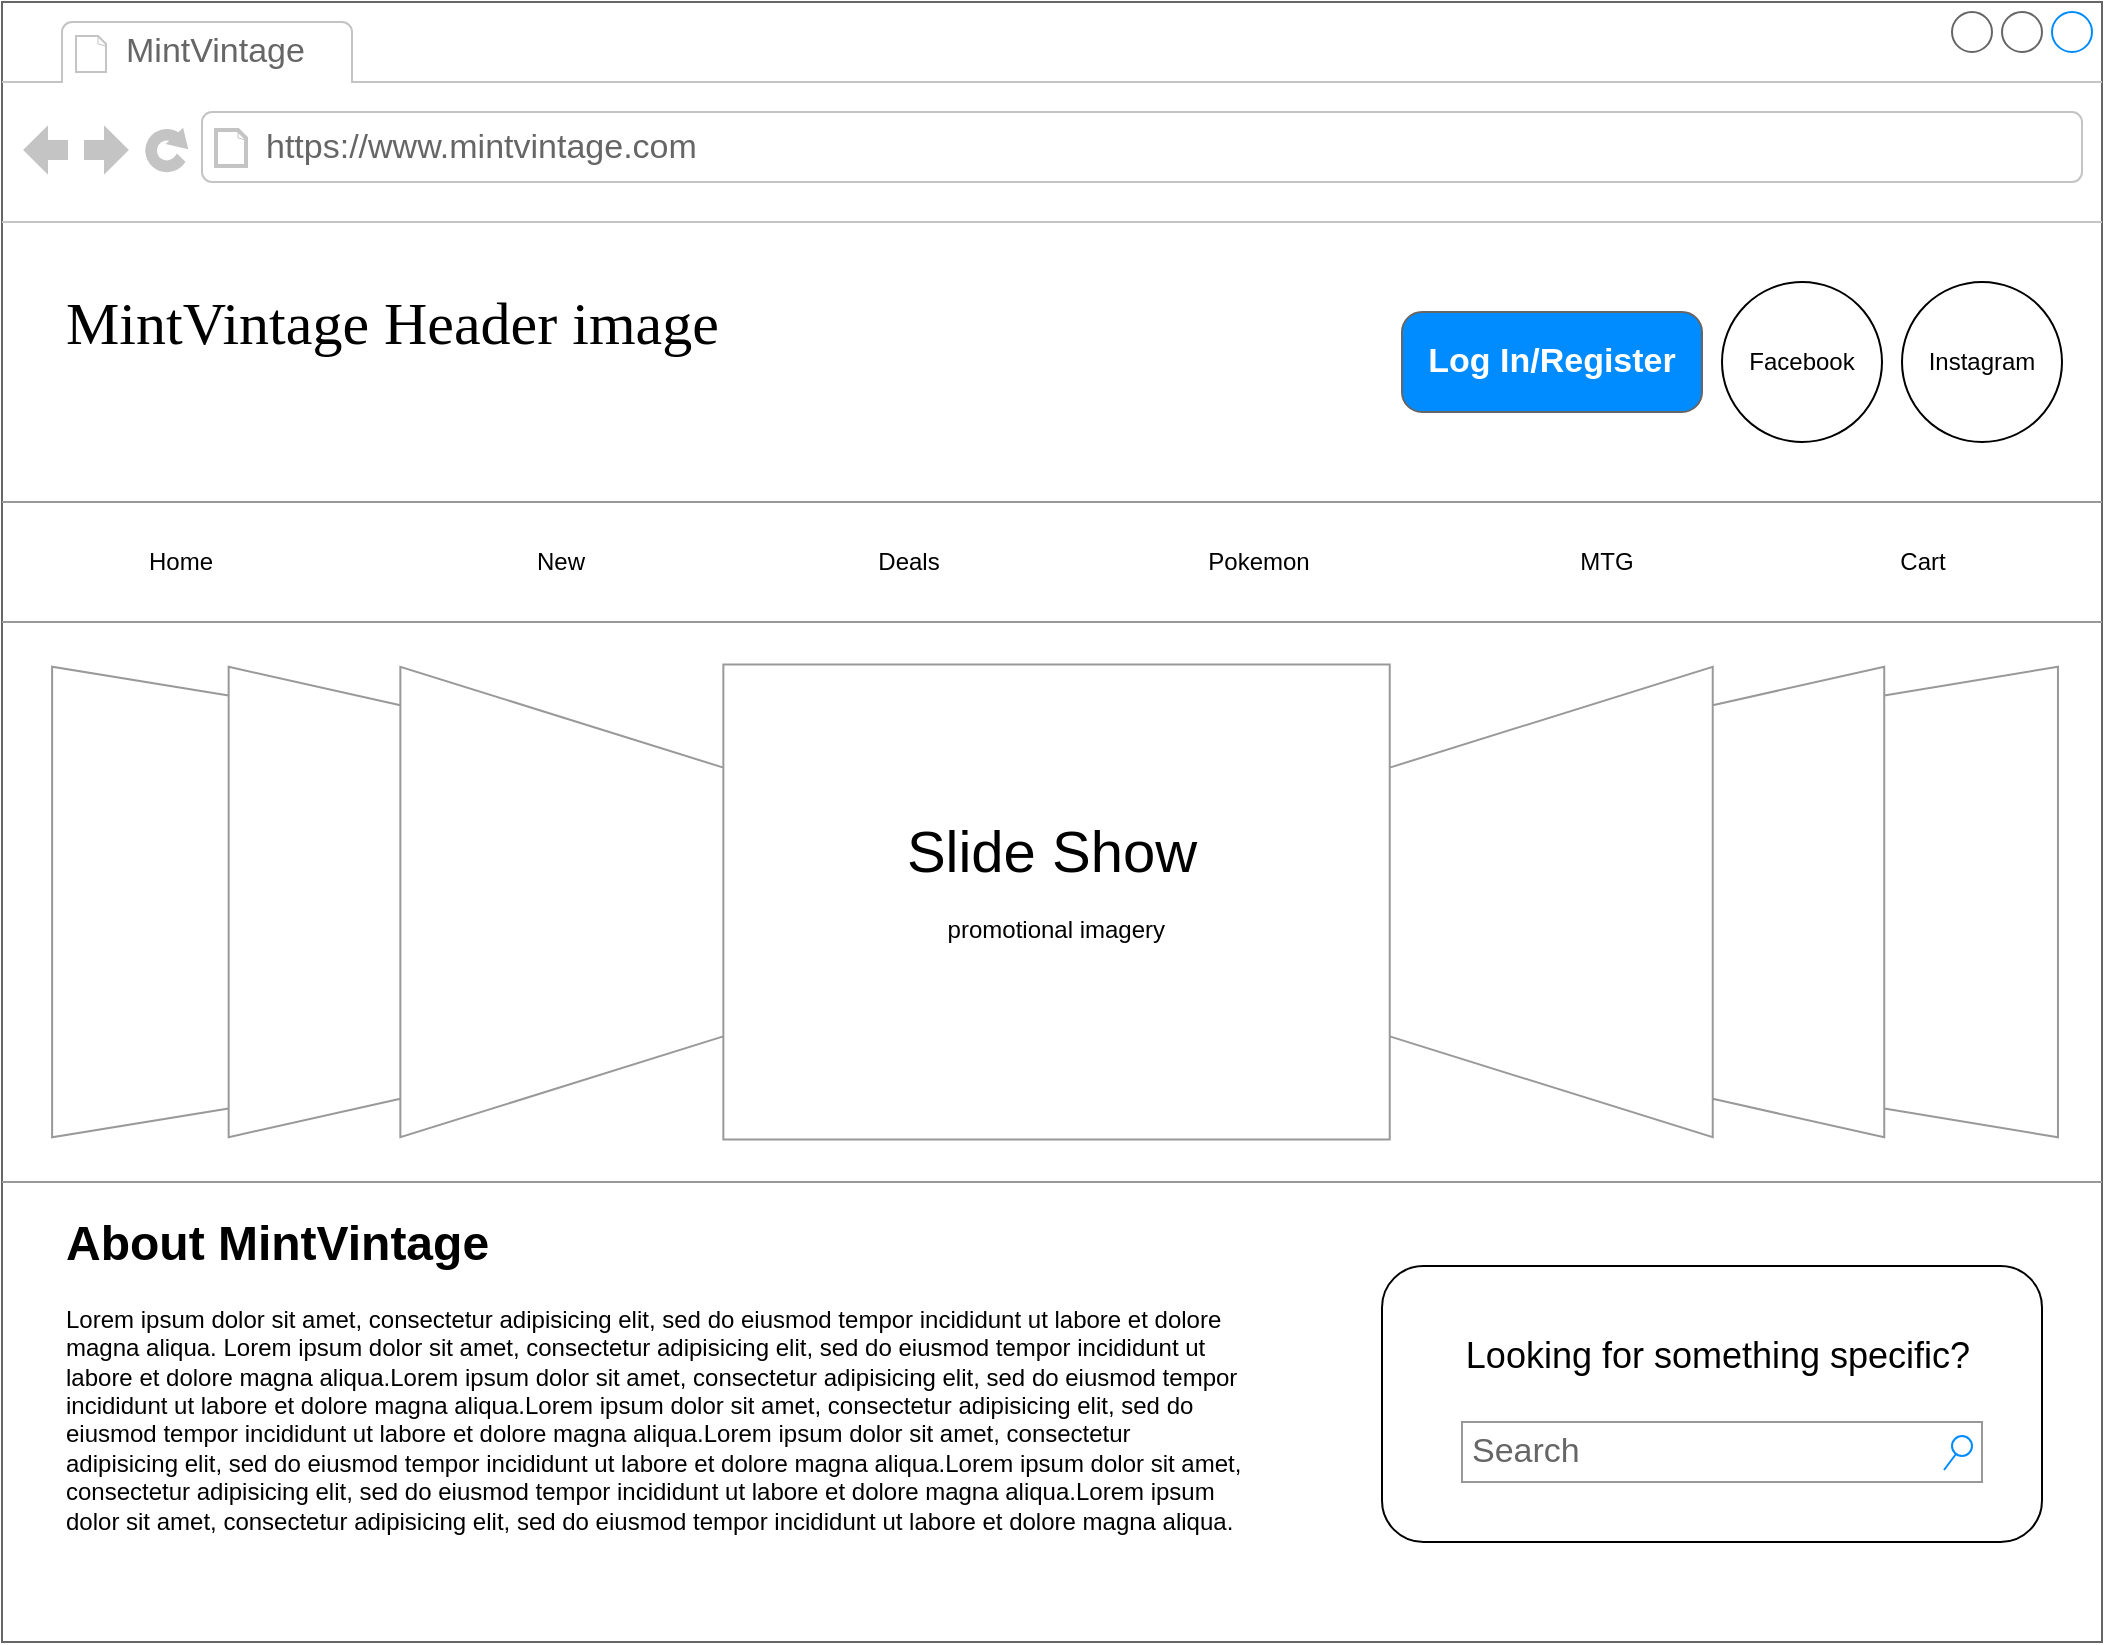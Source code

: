 <mxfile version="24.7.6" pages="8">
  <diagram name="Home" id="2cc2dc42-3aac-f2a9-1cec-7a8b7cbee084">
    <mxGraphModel dx="1863" dy="845" grid="0" gridSize="10" guides="1" tooltips="1" connect="1" arrows="1" fold="1" page="0" pageScale="0.8" pageWidth="1100" pageHeight="850" background="none" math="0" shadow="0">
      <root>
        <mxCell id="0" />
        <mxCell id="1" parent="0" />
        <mxCell id="7026571954dc6520-1" value="" style="strokeWidth=1;shadow=0;dashed=0;align=center;html=1;shape=mxgraph.mockup.containers.browserWindow;rSize=0;strokeColor=#666666;mainText=,;recursiveResize=0;rounded=0;labelBackgroundColor=none;fontFamily=Verdana;fontSize=12" parent="1" vertex="1">
          <mxGeometry x="10" y="20" width="1050" height="820" as="geometry" />
        </mxCell>
        <mxCell id="7026571954dc6520-2" value="MintVintage&amp;nbsp;" style="strokeWidth=1;shadow=0;dashed=0;align=center;html=1;shape=mxgraph.mockup.containers.anchor;fontSize=17;fontColor=#666666;align=left;" parent="7026571954dc6520-1" vertex="1">
          <mxGeometry x="60" y="12" width="110" height="26" as="geometry" />
        </mxCell>
        <mxCell id="7026571954dc6520-3" value="https://www.mintvintage.com" style="strokeWidth=1;shadow=0;dashed=0;align=center;html=1;shape=mxgraph.mockup.containers.anchor;rSize=0;fontSize=17;fontColor=#666666;align=left;" parent="7026571954dc6520-1" vertex="1">
          <mxGeometry x="130" y="60" width="250" height="26" as="geometry" />
        </mxCell>
        <mxCell id="7026571954dc6520-4" value="MintVintage Header image" style="text;html=1;points=[];align=left;verticalAlign=top;spacingTop=-4;fontSize=30;fontFamily=Verdana" parent="7026571954dc6520-1" vertex="1">
          <mxGeometry x="30" y="140" width="340" height="50" as="geometry" />
        </mxCell>
        <mxCell id="7026571954dc6520-15" value="" style="verticalLabelPosition=bottom;shadow=0;dashed=0;align=center;html=1;verticalAlign=top;strokeWidth=1;shape=mxgraph.mockup.markup.line;strokeColor=#999999;rounded=0;labelBackgroundColor=none;fillColor=#ffffff;fontFamily=Verdana;fontSize=12;fontColor=#000000;" parent="7026571954dc6520-1" vertex="1">
          <mxGeometry y="240" width="1050" height="20" as="geometry" />
        </mxCell>
        <mxCell id="7026571954dc6520-21" value="" style="verticalLabelPosition=bottom;shadow=0;dashed=0;align=center;html=1;verticalAlign=top;strokeWidth=1;shape=mxgraph.mockup.markup.line;strokeColor=#999999;rounded=0;labelBackgroundColor=none;fillColor=#ffffff;fontFamily=Verdana;fontSize=12;fontColor=#000000;" parent="7026571954dc6520-1" vertex="1">
          <mxGeometry y="580" width="1050" height="20" as="geometry" />
        </mxCell>
        <mxCell id="azA6EyP1IbwV_EvYObUY-1" value="" style="ellipse;whiteSpace=wrap;html=1;aspect=fixed;" vertex="1" parent="7026571954dc6520-1">
          <mxGeometry x="950" y="140" width="80" height="80" as="geometry" />
        </mxCell>
        <mxCell id="azA6EyP1IbwV_EvYObUY-2" value="" style="ellipse;whiteSpace=wrap;html=1;aspect=fixed;" vertex="1" parent="7026571954dc6520-1">
          <mxGeometry x="860" y="140" width="80" height="80" as="geometry" />
        </mxCell>
        <mxCell id="azA6EyP1IbwV_EvYObUY-3" value="Instagram" style="text;html=1;align=center;verticalAlign=middle;whiteSpace=wrap;rounded=0;" vertex="1" parent="7026571954dc6520-1">
          <mxGeometry x="960" y="165" width="60" height="30" as="geometry" />
        </mxCell>
        <mxCell id="azA6EyP1IbwV_EvYObUY-4" value="Facebook" style="text;html=1;align=center;verticalAlign=middle;whiteSpace=wrap;rounded=0;" vertex="1" parent="7026571954dc6520-1">
          <mxGeometry x="870" y="165" width="60" height="30" as="geometry" />
        </mxCell>
        <mxCell id="azA6EyP1IbwV_EvYObUY-5" value="Log In/Register" style="strokeWidth=1;shadow=0;dashed=0;align=center;html=1;shape=mxgraph.mockup.buttons.button;strokeColor=#666666;fontColor=#ffffff;mainText=;buttonStyle=round;fontSize=17;fontStyle=1;fillColor=#008cff;whiteSpace=wrap;" vertex="1" parent="7026571954dc6520-1">
          <mxGeometry x="700" y="155" width="150" height="50" as="geometry" />
        </mxCell>
        <mxCell id="azA6EyP1IbwV_EvYObUY-6" value="" style="verticalLabelPosition=bottom;shadow=0;dashed=0;align=center;html=1;verticalAlign=top;strokeWidth=1;shape=mxgraph.mockup.markup.line;strokeColor=#999999;" vertex="1" parent="7026571954dc6520-1">
          <mxGeometry y="300" width="1050" height="20" as="geometry" />
        </mxCell>
        <mxCell id="azA6EyP1IbwV_EvYObUY-13" value="" style="group;fontSize=14;" vertex="1" connectable="0" parent="7026571954dc6520-1">
          <mxGeometry x="30" y="265" width="990" height="30" as="geometry" />
        </mxCell>
        <mxCell id="azA6EyP1IbwV_EvYObUY-7" value="Home" style="text;html=1;align=center;verticalAlign=middle;whiteSpace=wrap;rounded=0;" vertex="1" parent="azA6EyP1IbwV_EvYObUY-13">
          <mxGeometry width="118.8" height="30" as="geometry" />
        </mxCell>
        <mxCell id="azA6EyP1IbwV_EvYObUY-8" value="New" style="text;html=1;align=center;verticalAlign=middle;whiteSpace=wrap;rounded=0;" vertex="1" parent="azA6EyP1IbwV_EvYObUY-13">
          <mxGeometry x="190.08" width="118.8" height="30" as="geometry" />
        </mxCell>
        <mxCell id="azA6EyP1IbwV_EvYObUY-9" value="Deals" style="text;html=1;align=center;verticalAlign=middle;whiteSpace=wrap;rounded=0;" vertex="1" parent="azA6EyP1IbwV_EvYObUY-13">
          <mxGeometry x="364.32" width="118.8" height="30" as="geometry" />
        </mxCell>
        <mxCell id="azA6EyP1IbwV_EvYObUY-10" value="Pokemon" style="text;html=1;align=center;verticalAlign=middle;whiteSpace=wrap;rounded=0;" vertex="1" parent="azA6EyP1IbwV_EvYObUY-13">
          <mxGeometry x="538.56" width="118.8" height="30" as="geometry" />
        </mxCell>
        <mxCell id="azA6EyP1IbwV_EvYObUY-11" value="MTG" style="text;html=1;align=center;verticalAlign=middle;whiteSpace=wrap;rounded=0;" vertex="1" parent="azA6EyP1IbwV_EvYObUY-13">
          <mxGeometry x="712.8" width="118.8" height="30" as="geometry" />
        </mxCell>
        <mxCell id="azA6EyP1IbwV_EvYObUY-12" value="Cart" style="text;html=1;align=center;verticalAlign=middle;whiteSpace=wrap;rounded=0;" vertex="1" parent="azA6EyP1IbwV_EvYObUY-13">
          <mxGeometry x="871.2" width="118.8" height="30" as="geometry" />
        </mxCell>
        <mxCell id="azA6EyP1IbwV_EvYObUY-14" value="" style="verticalLabelPosition=bottom;shadow=0;dashed=0;align=center;html=1;verticalAlign=top;strokeWidth=1;shape=mxgraph.mockup.navigation.coverFlow;strokeColor=#999999;" vertex="1" parent="7026571954dc6520-1">
          <mxGeometry x="20" y="330" width="1010" height="240" as="geometry" />
        </mxCell>
        <mxCell id="azA6EyP1IbwV_EvYObUY-16" value="&amp;nbsp;promotional imagery" style="text;html=1;align=center;verticalAlign=middle;whiteSpace=wrap;rounded=0;" vertex="1" parent="7026571954dc6520-1">
          <mxGeometry x="458" y="449" width="135" height="30" as="geometry" />
        </mxCell>
        <mxCell id="azA6EyP1IbwV_EvYObUY-17" value="&lt;h1 style=&quot;margin-top: 0px;&quot;&gt;About MintVintage&lt;/h1&gt;&lt;p&gt;Lorem ipsum dolor sit amet, consectetur adipisicing elit, sed do eiusmod tempor incididunt ut labore et dolore magna aliqua.&amp;nbsp;&lt;span style=&quot;background-color: initial;&quot;&gt;Lorem ipsum dolor sit amet, consectetur adipisicing elit, sed do eiusmod tempor incididunt ut labore et dolore magna aliqua.&lt;/span&gt;&lt;span style=&quot;background-color: initial;&quot;&gt;Lorem ipsum dolor sit amet, consectetur adipisicing elit, sed do eiusmod tempor incididunt ut labore et dolore magna aliqua.&lt;/span&gt;&lt;span style=&quot;background-color: initial;&quot;&gt;Lorem ipsum dolor sit amet, consectetur adipisicing elit, sed do eiusmod tempor incididunt ut labore et dolore magna aliqua.&lt;/span&gt;&lt;span style=&quot;background-color: initial;&quot;&gt;Lorem ipsum dolor sit amet, consectetur adipisicing elit, sed do eiusmod tempor incididunt ut labore et dolore magna aliqua.&lt;/span&gt;&lt;span style=&quot;background-color: initial;&quot;&gt;Lorem ipsum dolor sit amet, consectetur adipisicing elit, sed do eiusmod tempor incididunt ut labore et dolore magna aliqua.&lt;/span&gt;&lt;span style=&quot;background-color: initial;&quot;&gt;Lorem ipsum dolor sit amet, consectetur adipisicing elit, sed do eiusmod tempor incididunt ut labore et dolore magna aliqua.&lt;/span&gt;&lt;/p&gt;" style="text;html=1;whiteSpace=wrap;overflow=hidden;rounded=0;" vertex="1" parent="7026571954dc6520-1">
          <mxGeometry x="30" y="600" width="590" height="210" as="geometry" />
        </mxCell>
        <mxCell id="azA6EyP1IbwV_EvYObUY-20" value="" style="rounded=1;whiteSpace=wrap;html=1;" vertex="1" parent="7026571954dc6520-1">
          <mxGeometry x="690" y="632" width="330" height="138" as="geometry" />
        </mxCell>
        <mxCell id="azA6EyP1IbwV_EvYObUY-18" value="Search" style="strokeWidth=1;shadow=0;dashed=0;align=center;html=1;shape=mxgraph.mockup.forms.searchBox;strokeColor=#999999;mainText=;strokeColor2=#008cff;fontColor=#666666;fontSize=17;align=left;spacingLeft=3;whiteSpace=wrap;" vertex="1" parent="7026571954dc6520-1">
          <mxGeometry x="730" y="710" width="260" height="30" as="geometry" />
        </mxCell>
        <mxCell id="azA6EyP1IbwV_EvYObUY-19" value="&lt;font style=&quot;font-size: 18px;&quot;&gt;Looking for something specific?&lt;/font&gt;" style="text;html=1;align=center;verticalAlign=middle;whiteSpace=wrap;rounded=0;" vertex="1" parent="7026571954dc6520-1">
          <mxGeometry x="713" y="662" width="290" height="30" as="geometry" />
        </mxCell>
        <mxCell id="azA6EyP1IbwV_EvYObUY-15" value="&lt;font style=&quot;font-size: 29px;&quot;&gt;Slide Show&lt;/font&gt;" style="text;html=1;align=center;verticalAlign=middle;whiteSpace=wrap;rounded=0;" vertex="1" parent="1">
          <mxGeometry x="450" y="430" width="170" height="30" as="geometry" />
        </mxCell>
      </root>
    </mxGraphModel>
  </diagram>
  <diagram id="enAbsQ0gqtuRWwV3DycF" name="Login/Register">
    <mxGraphModel dx="2236" dy="1014" grid="0" gridSize="10" guides="1" tooltips="1" connect="1" arrows="1" fold="1" page="0" pageScale="1" pageWidth="850" pageHeight="1100" math="0" shadow="0">
      <root>
        <mxCell id="0" />
        <mxCell id="1" parent="0" />
        <mxCell id="FrsUDkPcYVR0_xmD8WcI-1" value="" style="strokeWidth=1;shadow=0;dashed=0;align=center;html=1;shape=mxgraph.mockup.containers.browserWindow;rSize=0;strokeColor=#666666;mainText=,;recursiveResize=0;rounded=0;labelBackgroundColor=none;fontFamily=Verdana;fontSize=12" vertex="1" parent="1">
          <mxGeometry x="10" y="20" width="1050" height="940" as="geometry" />
        </mxCell>
        <mxCell id="FrsUDkPcYVR0_xmD8WcI-2" value="MintVintage&amp;nbsp;" style="strokeWidth=1;shadow=0;dashed=0;align=center;html=1;shape=mxgraph.mockup.containers.anchor;fontSize=17;fontColor=#666666;align=left;" vertex="1" parent="FrsUDkPcYVR0_xmD8WcI-1">
          <mxGeometry x="60" y="12" width="110" height="26" as="geometry" />
        </mxCell>
        <mxCell id="FrsUDkPcYVR0_xmD8WcI-3" value="https://www.mintvintage.com" style="strokeWidth=1;shadow=0;dashed=0;align=center;html=1;shape=mxgraph.mockup.containers.anchor;rSize=0;fontSize=17;fontColor=#666666;align=left;" vertex="1" parent="FrsUDkPcYVR0_xmD8WcI-1">
          <mxGeometry x="130" y="60" width="250" height="26" as="geometry" />
        </mxCell>
        <mxCell id="FrsUDkPcYVR0_xmD8WcI-4" value="MintVintage Header image" style="text;html=1;points=[];align=left;verticalAlign=top;spacingTop=-4;fontSize=30;fontFamily=Verdana" vertex="1" parent="FrsUDkPcYVR0_xmD8WcI-1">
          <mxGeometry x="30" y="140" width="340" height="50" as="geometry" />
        </mxCell>
        <mxCell id="FrsUDkPcYVR0_xmD8WcI-5" value="" style="verticalLabelPosition=bottom;shadow=0;dashed=0;align=center;html=1;verticalAlign=top;strokeWidth=1;shape=mxgraph.mockup.markup.line;strokeColor=#999999;rounded=0;labelBackgroundColor=none;fillColor=#ffffff;fontFamily=Verdana;fontSize=12;fontColor=#000000;" vertex="1" parent="FrsUDkPcYVR0_xmD8WcI-1">
          <mxGeometry y="240" width="1050" height="20" as="geometry" />
        </mxCell>
        <mxCell id="FrsUDkPcYVR0_xmD8WcI-6" value="" style="verticalLabelPosition=bottom;shadow=0;dashed=0;align=center;html=1;verticalAlign=top;strokeWidth=1;shape=mxgraph.mockup.markup.line;strokeColor=#999999;rounded=0;labelBackgroundColor=none;fillColor=#ffffff;fontFamily=Verdana;fontSize=12;fontColor=#000000;" vertex="1" parent="FrsUDkPcYVR0_xmD8WcI-1">
          <mxGeometry y="660" width="1050" height="20" as="geometry" />
        </mxCell>
        <mxCell id="FrsUDkPcYVR0_xmD8WcI-7" value="" style="ellipse;whiteSpace=wrap;html=1;aspect=fixed;" vertex="1" parent="FrsUDkPcYVR0_xmD8WcI-1">
          <mxGeometry x="950" y="140" width="80" height="80" as="geometry" />
        </mxCell>
        <mxCell id="FrsUDkPcYVR0_xmD8WcI-8" value="" style="ellipse;whiteSpace=wrap;html=1;aspect=fixed;" vertex="1" parent="FrsUDkPcYVR0_xmD8WcI-1">
          <mxGeometry x="860" y="140" width="80" height="80" as="geometry" />
        </mxCell>
        <mxCell id="FrsUDkPcYVR0_xmD8WcI-9" value="Instagram" style="text;html=1;align=center;verticalAlign=middle;whiteSpace=wrap;rounded=0;" vertex="1" parent="FrsUDkPcYVR0_xmD8WcI-1">
          <mxGeometry x="960" y="165" width="60" height="30" as="geometry" />
        </mxCell>
        <mxCell id="FrsUDkPcYVR0_xmD8WcI-10" value="Facebook" style="text;html=1;align=center;verticalAlign=middle;whiteSpace=wrap;rounded=0;" vertex="1" parent="FrsUDkPcYVR0_xmD8WcI-1">
          <mxGeometry x="870" y="165" width="60" height="30" as="geometry" />
        </mxCell>
        <mxCell id="FrsUDkPcYVR0_xmD8WcI-12" value="" style="verticalLabelPosition=bottom;shadow=0;dashed=0;align=center;html=1;verticalAlign=top;strokeWidth=1;shape=mxgraph.mockup.markup.line;strokeColor=#999999;" vertex="1" parent="FrsUDkPcYVR0_xmD8WcI-1">
          <mxGeometry y="300" width="1050" height="20" as="geometry" />
        </mxCell>
        <mxCell id="FrsUDkPcYVR0_xmD8WcI-13" value="" style="group;fontSize=14;" vertex="1" connectable="0" parent="FrsUDkPcYVR0_xmD8WcI-1">
          <mxGeometry x="30" y="265" width="990" height="30" as="geometry" />
        </mxCell>
        <mxCell id="FrsUDkPcYVR0_xmD8WcI-14" value="Home" style="text;html=1;align=center;verticalAlign=middle;whiteSpace=wrap;rounded=0;" vertex="1" parent="FrsUDkPcYVR0_xmD8WcI-13">
          <mxGeometry width="118.8" height="30" as="geometry" />
        </mxCell>
        <mxCell id="FrsUDkPcYVR0_xmD8WcI-15" value="New" style="text;html=1;align=center;verticalAlign=middle;whiteSpace=wrap;rounded=0;" vertex="1" parent="FrsUDkPcYVR0_xmD8WcI-13">
          <mxGeometry x="190.08" width="118.8" height="30" as="geometry" />
        </mxCell>
        <mxCell id="FrsUDkPcYVR0_xmD8WcI-16" value="Deals" style="text;html=1;align=center;verticalAlign=middle;whiteSpace=wrap;rounded=0;" vertex="1" parent="FrsUDkPcYVR0_xmD8WcI-13">
          <mxGeometry x="364.32" width="118.8" height="30" as="geometry" />
        </mxCell>
        <mxCell id="FrsUDkPcYVR0_xmD8WcI-17" value="Pokemon" style="text;html=1;align=center;verticalAlign=middle;whiteSpace=wrap;rounded=0;" vertex="1" parent="FrsUDkPcYVR0_xmD8WcI-13">
          <mxGeometry x="538.56" width="118.8" height="30" as="geometry" />
        </mxCell>
        <mxCell id="FrsUDkPcYVR0_xmD8WcI-18" value="MTG" style="text;html=1;align=center;verticalAlign=middle;whiteSpace=wrap;rounded=0;" vertex="1" parent="FrsUDkPcYVR0_xmD8WcI-13">
          <mxGeometry x="712.8" width="118.8" height="30" as="geometry" />
        </mxCell>
        <mxCell id="FrsUDkPcYVR0_xmD8WcI-19" value="Cart" style="text;html=1;align=center;verticalAlign=middle;whiteSpace=wrap;rounded=0;" vertex="1" parent="FrsUDkPcYVR0_xmD8WcI-13">
          <mxGeometry x="871.2" width="118.8" height="30" as="geometry" />
        </mxCell>
        <mxCell id="FrsUDkPcYVR0_xmD8WcI-27" value="" style="strokeWidth=1;shadow=0;dashed=0;align=center;html=1;shape=mxgraph.mockup.forms.rrect;rSize=0;strokeColor=#999999;fillColor=#ffffff;" vertex="1" parent="FrsUDkPcYVR0_xmD8WcI-1">
          <mxGeometry x="425" y="340" width="200" height="300" as="geometry" />
        </mxCell>
        <mxCell id="FrsUDkPcYVR0_xmD8WcI-28" value="Sign In" style="strokeWidth=1;shadow=0;dashed=0;align=center;html=1;shape=mxgraph.mockup.forms.anchor;fontSize=12;fontColor=#666666;align=left;resizeWidth=1;spacingLeft=0;" vertex="1" parent="FrsUDkPcYVR0_xmD8WcI-27">
          <mxGeometry width="100" height="20" relative="1" as="geometry">
            <mxPoint x="10" y="10" as="offset" />
          </mxGeometry>
        </mxCell>
        <mxCell id="FrsUDkPcYVR0_xmD8WcI-29" value="" style="shape=line;strokeColor=#ddeeff;strokeWidth=2;html=1;resizeWidth=1;" vertex="1" parent="FrsUDkPcYVR0_xmD8WcI-27">
          <mxGeometry width="180" height="10" relative="1" as="geometry">
            <mxPoint x="10" y="30" as="offset" />
          </mxGeometry>
        </mxCell>
        <mxCell id="FrsUDkPcYVR0_xmD8WcI-30" value="User Name:" style="strokeWidth=1;shadow=0;dashed=0;align=center;html=1;shape=mxgraph.mockup.forms.anchor;fontSize=12;fontColor=#666666;align=left;resizeWidth=1;spacingLeft=0;" vertex="1" parent="FrsUDkPcYVR0_xmD8WcI-27">
          <mxGeometry width="100" height="20" relative="1" as="geometry">
            <mxPoint x="10" y="40" as="offset" />
          </mxGeometry>
        </mxCell>
        <mxCell id="FrsUDkPcYVR0_xmD8WcI-31" value="johndoe" style="strokeWidth=1;shadow=0;dashed=0;align=center;html=1;shape=mxgraph.mockup.forms.rrect;rSize=0;strokeColor=#999999;fontColor=#666666;align=left;spacingLeft=5;resizeWidth=1;" vertex="1" parent="FrsUDkPcYVR0_xmD8WcI-27">
          <mxGeometry width="150" height="25" relative="1" as="geometry">
            <mxPoint x="10" y="60" as="offset" />
          </mxGeometry>
        </mxCell>
        <mxCell id="FrsUDkPcYVR0_xmD8WcI-32" value="Password:" style="strokeWidth=1;shadow=0;dashed=0;align=center;html=1;shape=mxgraph.mockup.forms.anchor;fontSize=12;fontColor=#666666;align=left;resizeWidth=1;spacingLeft=0;" vertex="1" parent="FrsUDkPcYVR0_xmD8WcI-27">
          <mxGeometry width="100" height="20" relative="1" as="geometry">
            <mxPoint x="10" y="95" as="offset" />
          </mxGeometry>
        </mxCell>
        <mxCell id="FrsUDkPcYVR0_xmD8WcI-33" value="********" style="strokeWidth=1;shadow=0;dashed=0;align=center;html=1;shape=mxgraph.mockup.forms.rrect;rSize=0;strokeColor=#999999;fontColor=#666666;align=left;spacingLeft=5;resizeWidth=1;" vertex="1" parent="FrsUDkPcYVR0_xmD8WcI-27">
          <mxGeometry width="150" height="25" relative="1" as="geometry">
            <mxPoint x="10" y="115" as="offset" />
          </mxGeometry>
        </mxCell>
        <mxCell id="FrsUDkPcYVR0_xmD8WcI-34" value="SIGN IN" style="strokeWidth=1;shadow=0;dashed=0;align=center;html=1;shape=mxgraph.mockup.forms.rrect;rSize=5;strokeColor=none;fontColor=#ffffff;fillColor=#66bbff;fontSize=16;fontStyle=1;" vertex="1" parent="FrsUDkPcYVR0_xmD8WcI-27">
          <mxGeometry y="1" width="80" height="30" relative="1" as="geometry">
            <mxPoint x="20" y="-150" as="offset" />
          </mxGeometry>
        </mxCell>
        <mxCell id="FrsUDkPcYVR0_xmD8WcI-35" value="Forgot Password?" style="strokeWidth=1;shadow=0;dashed=0;align=center;html=1;shape=mxgraph.mockup.forms.anchor;fontSize=12;fontColor=#9999ff;align=left;spacingLeft=0;fontStyle=4;resizeWidth=1;" vertex="1" parent="FrsUDkPcYVR0_xmD8WcI-27">
          <mxGeometry y="1" width="150" height="20" relative="1" as="geometry">
            <mxPoint x="10" y="-110" as="offset" />
          </mxGeometry>
        </mxCell>
        <mxCell id="FrsUDkPcYVR0_xmD8WcI-36" value="" style="shape=line;strokeColor=#ddeeff;strokeWidth=2;html=1;resizeWidth=1;" vertex="1" parent="FrsUDkPcYVR0_xmD8WcI-27">
          <mxGeometry y="1" width="180" height="10" relative="1" as="geometry">
            <mxPoint x="10" y="-90" as="offset" />
          </mxGeometry>
        </mxCell>
        <mxCell id="FrsUDkPcYVR0_xmD8WcI-37" value="New User" style="strokeWidth=1;shadow=0;dashed=0;align=center;html=1;shape=mxgraph.mockup.forms.anchor;fontSize=12;fontColor=#666666;align=left;spacingLeft=0;resizeWidth=1;" vertex="1" parent="FrsUDkPcYVR0_xmD8WcI-27">
          <mxGeometry y="1" width="150" height="20" relative="1" as="geometry">
            <mxPoint x="10" y="-70" as="offset" />
          </mxGeometry>
        </mxCell>
        <mxCell id="FrsUDkPcYVR0_xmD8WcI-38" value="SIGN UP" style="strokeWidth=1;shadow=0;dashed=0;align=center;html=1;shape=mxgraph.mockup.forms.rrect;rSize=5;strokeColor=none;fontColor=#ffffff;fillColor=#66bbff;fontSize=16;fontStyle=1;" vertex="1" parent="FrsUDkPcYVR0_xmD8WcI-27">
          <mxGeometry y="1" width="80" height="30" relative="1" as="geometry">
            <mxPoint x="20" y="-50" as="offset" />
          </mxGeometry>
        </mxCell>
        <mxCell id="FrsUDkPcYVR0_xmD8WcI-39" value="Username:" style="strokeWidth=1;shadow=0;dashed=0;align=center;html=1;shape=mxgraph.mockup.forms.anchor;align=right;spacingRight=2;fontColor=#666666;" vertex="1" parent="FrsUDkPcYVR0_xmD8WcI-1">
          <mxGeometry x="300" y="700" width="50" height="18" as="geometry" />
        </mxCell>
        <mxCell id="FrsUDkPcYVR0_xmD8WcI-40" value="" style="strokeWidth=1;shadow=0;dashed=0;align=center;html=1;shape=mxgraph.mockup.forms.rrect;fillColor=#ffffff;rSize=0;fontColor=#666666;align=left;spacingLeft=3;strokeColor=#999999;" vertex="1" parent="FrsUDkPcYVR0_xmD8WcI-1">
          <mxGeometry x="350" y="700" width="350" height="18" as="geometry" />
        </mxCell>
        <mxCell id="FrsUDkPcYVR0_xmD8WcI-41" value="Password:&amp;nbsp;" style="strokeWidth=1;shadow=0;dashed=0;align=center;html=1;shape=mxgraph.mockup.forms.anchor;align=right;spacingRight=2;fontColor=#666666;" vertex="1" parent="FrsUDkPcYVR0_xmD8WcI-1">
          <mxGeometry x="300" y="735" width="50" height="18" as="geometry" />
        </mxCell>
        <mxCell id="FrsUDkPcYVR0_xmD8WcI-42" value="" style="strokeWidth=1;shadow=0;dashed=0;align=center;html=1;shape=mxgraph.mockup.forms.rrect;fillColor=#ffffff;rSize=0;fontColor=#666666;align=left;spacingLeft=3;strokeColor=#999999;" vertex="1" parent="FrsUDkPcYVR0_xmD8WcI-1">
          <mxGeometry x="350" y="735" width="350" height="18" as="geometry" />
        </mxCell>
        <mxCell id="FrsUDkPcYVR0_xmD8WcI-43" value="Confirm Password:" style="strokeWidth=1;shadow=0;dashed=0;align=center;html=1;shape=mxgraph.mockup.forms.anchor;align=right;spacingRight=2;fontColor=#666666;" vertex="1" parent="FrsUDkPcYVR0_xmD8WcI-1">
          <mxGeometry x="300" y="770" width="50" height="18" as="geometry" />
        </mxCell>
        <mxCell id="FrsUDkPcYVR0_xmD8WcI-44" value="" style="strokeWidth=1;shadow=0;dashed=0;align=center;html=1;shape=mxgraph.mockup.forms.rrect;fillColor=#ffffff;rSize=0;fontColor=#666666;align=left;spacingLeft=3;strokeColor=#999999;" vertex="1" parent="FrsUDkPcYVR0_xmD8WcI-1">
          <mxGeometry x="350" y="770" width="350" height="18" as="geometry" />
        </mxCell>
        <mxCell id="FrsUDkPcYVR0_xmD8WcI-45" value="Email:" style="strokeWidth=1;shadow=0;dashed=0;align=center;html=1;shape=mxgraph.mockup.forms.anchor;align=right;spacingRight=2;fontColor=#666666;" vertex="1" parent="FrsUDkPcYVR0_xmD8WcI-1">
          <mxGeometry x="300" y="805" width="50" height="18" as="geometry" />
        </mxCell>
        <mxCell id="FrsUDkPcYVR0_xmD8WcI-46" value="" style="strokeWidth=1;shadow=0;dashed=0;align=center;html=1;shape=mxgraph.mockup.forms.rrect;fillColor=#ffffff;rSize=0;fontColor=#666666;align=left;spacingLeft=3;strokeColor=#999999;" vertex="1" parent="FrsUDkPcYVR0_xmD8WcI-1">
          <mxGeometry x="350" y="805" width="350" height="18" as="geometry" />
        </mxCell>
        <mxCell id="FrsUDkPcYVR0_xmD8WcI-47" value="Phone number:" style="strokeWidth=1;shadow=0;dashed=0;align=center;html=1;shape=mxgraph.mockup.forms.anchor;align=right;spacingRight=2;fontColor=#666666;" vertex="1" parent="FrsUDkPcYVR0_xmD8WcI-1">
          <mxGeometry x="300" y="840" width="50" height="18" as="geometry" />
        </mxCell>
        <mxCell id="FrsUDkPcYVR0_xmD8WcI-48" value="" style="strokeWidth=1;shadow=0;dashed=0;align=center;html=1;shape=mxgraph.mockup.forms.rrect;fillColor=#ffffff;rSize=0;fontColor=#666666;align=left;spacingLeft=3;strokeColor=#999999;" vertex="1" parent="FrsUDkPcYVR0_xmD8WcI-1">
          <mxGeometry x="350" y="840" width="350" height="18" as="geometry" />
        </mxCell>
        <mxCell id="FrsUDkPcYVR0_xmD8WcI-49" value="NOTE: Registration form div pops up onClick of sign up button" style="strokeWidth=1;shadow=0;dashed=0;align=center;html=1;shape=mxgraph.mockup.forms.rrect;fillColor=#ffffff;rSize=0;fontColor=#666666;align=left;spacingLeft=3;strokeColor=#999999;verticalAlign=top;whiteSpace=wrap;" vertex="1" parent="FrsUDkPcYVR0_xmD8WcI-1">
          <mxGeometry x="50" y="710" width="120" height="95" as="geometry" />
        </mxCell>
        <mxCell id="FrsUDkPcYVR0_xmD8WcI-50" value="REGISTER" style="strokeWidth=1;shadow=0;dashed=0;align=center;html=1;shape=mxgraph.mockup.forms.rrect;rSize=5;strokeColor=none;fontColor=#ffffff;fillColor=#66bbff;fontSize=16;fontStyle=1;" vertex="1" parent="FrsUDkPcYVR0_xmD8WcI-1">
          <mxGeometry x="600" y="880" width="100" height="30" as="geometry" />
        </mxCell>
      </root>
    </mxGraphModel>
  </diagram>
  <diagram id="aEXg_pXsO20aH4Ep0pPM" name="New/Deals/Pokemon/MTG">
    <mxGraphModel dx="2236" dy="1014" grid="0" gridSize="10" guides="1" tooltips="1" connect="1" arrows="1" fold="1" page="0" pageScale="1" pageWidth="850" pageHeight="1100" math="0" shadow="0">
      <root>
        <mxCell id="0" />
        <mxCell id="1" parent="0" />
        <mxCell id="BeOeXE6PUEZroIaSgrYk-1" value="" style="strokeWidth=1;shadow=0;dashed=0;align=center;html=1;shape=mxgraph.mockup.containers.browserWindow;rSize=0;strokeColor=#666666;mainText=,;recursiveResize=0;rounded=0;labelBackgroundColor=none;fontFamily=Verdana;fontSize=12" vertex="1" parent="1">
          <mxGeometry x="10" y="20" width="1050" height="1010" as="geometry" />
        </mxCell>
        <mxCell id="BeOeXE6PUEZroIaSgrYk-2" value="MintVintage&amp;nbsp;" style="strokeWidth=1;shadow=0;dashed=0;align=center;html=1;shape=mxgraph.mockup.containers.anchor;fontSize=17;fontColor=#666666;align=left;" vertex="1" parent="BeOeXE6PUEZroIaSgrYk-1">
          <mxGeometry x="60" y="12" width="110" height="26" as="geometry" />
        </mxCell>
        <mxCell id="BeOeXE6PUEZroIaSgrYk-3" value="https://www.mintvintage.com" style="strokeWidth=1;shadow=0;dashed=0;align=center;html=1;shape=mxgraph.mockup.containers.anchor;rSize=0;fontSize=17;fontColor=#666666;align=left;" vertex="1" parent="BeOeXE6PUEZroIaSgrYk-1">
          <mxGeometry x="130" y="60" width="250" height="26" as="geometry" />
        </mxCell>
        <mxCell id="BeOeXE6PUEZroIaSgrYk-4" value="MintVintage Header image" style="text;html=1;points=[];align=left;verticalAlign=top;spacingTop=-4;fontSize=30;fontFamily=Verdana" vertex="1" parent="BeOeXE6PUEZroIaSgrYk-1">
          <mxGeometry x="30" y="140" width="340" height="50" as="geometry" />
        </mxCell>
        <mxCell id="BeOeXE6PUEZroIaSgrYk-5" value="" style="verticalLabelPosition=bottom;shadow=0;dashed=0;align=center;html=1;verticalAlign=top;strokeWidth=1;shape=mxgraph.mockup.markup.line;strokeColor=#999999;rounded=0;labelBackgroundColor=none;fillColor=#ffffff;fontFamily=Verdana;fontSize=12;fontColor=#000000;" vertex="1" parent="BeOeXE6PUEZroIaSgrYk-1">
          <mxGeometry y="240" width="1050" height="20" as="geometry" />
        </mxCell>
        <mxCell id="BeOeXE6PUEZroIaSgrYk-7" value="" style="ellipse;whiteSpace=wrap;html=1;aspect=fixed;" vertex="1" parent="BeOeXE6PUEZroIaSgrYk-1">
          <mxGeometry x="950" y="140" width="80" height="80" as="geometry" />
        </mxCell>
        <mxCell id="BeOeXE6PUEZroIaSgrYk-8" value="" style="ellipse;whiteSpace=wrap;html=1;aspect=fixed;" vertex="1" parent="BeOeXE6PUEZroIaSgrYk-1">
          <mxGeometry x="860" y="140" width="80" height="80" as="geometry" />
        </mxCell>
        <mxCell id="BeOeXE6PUEZroIaSgrYk-9" value="Instagram" style="text;html=1;align=center;verticalAlign=middle;whiteSpace=wrap;rounded=0;" vertex="1" parent="BeOeXE6PUEZroIaSgrYk-1">
          <mxGeometry x="960" y="165" width="60" height="30" as="geometry" />
        </mxCell>
        <mxCell id="BeOeXE6PUEZroIaSgrYk-10" value="Facebook" style="text;html=1;align=center;verticalAlign=middle;whiteSpace=wrap;rounded=0;" vertex="1" parent="BeOeXE6PUEZroIaSgrYk-1">
          <mxGeometry x="870" y="165" width="60" height="30" as="geometry" />
        </mxCell>
        <mxCell id="BeOeXE6PUEZroIaSgrYk-11" value="Log In/Register" style="strokeWidth=1;shadow=0;dashed=0;align=center;html=1;shape=mxgraph.mockup.buttons.button;strokeColor=#666666;fontColor=#ffffff;mainText=;buttonStyle=round;fontSize=17;fontStyle=1;fillColor=#008cff;whiteSpace=wrap;" vertex="1" parent="BeOeXE6PUEZroIaSgrYk-1">
          <mxGeometry x="700" y="155" width="150" height="50" as="geometry" />
        </mxCell>
        <mxCell id="BeOeXE6PUEZroIaSgrYk-12" value="" style="verticalLabelPosition=bottom;shadow=0;dashed=0;align=center;html=1;verticalAlign=top;strokeWidth=1;shape=mxgraph.mockup.markup.line;strokeColor=#999999;" vertex="1" parent="BeOeXE6PUEZroIaSgrYk-1">
          <mxGeometry y="300" width="1050" height="20" as="geometry" />
        </mxCell>
        <mxCell id="BeOeXE6PUEZroIaSgrYk-13" value="" style="group;fontSize=14;" vertex="1" connectable="0" parent="BeOeXE6PUEZroIaSgrYk-1">
          <mxGeometry x="30" y="265" width="990" height="30" as="geometry" />
        </mxCell>
        <mxCell id="BeOeXE6PUEZroIaSgrYk-14" value="Home" style="text;html=1;align=center;verticalAlign=middle;whiteSpace=wrap;rounded=0;" vertex="1" parent="BeOeXE6PUEZroIaSgrYk-13">
          <mxGeometry width="118.8" height="30" as="geometry" />
        </mxCell>
        <mxCell id="BeOeXE6PUEZroIaSgrYk-15" value="New" style="text;html=1;align=center;verticalAlign=middle;whiteSpace=wrap;rounded=0;" vertex="1" parent="BeOeXE6PUEZroIaSgrYk-13">
          <mxGeometry x="190.08" width="118.8" height="30" as="geometry" />
        </mxCell>
        <mxCell id="BeOeXE6PUEZroIaSgrYk-16" value="Deals" style="text;html=1;align=center;verticalAlign=middle;whiteSpace=wrap;rounded=0;" vertex="1" parent="BeOeXE6PUEZroIaSgrYk-13">
          <mxGeometry x="364.32" width="118.8" height="30" as="geometry" />
        </mxCell>
        <mxCell id="BeOeXE6PUEZroIaSgrYk-17" value="Pokemon" style="text;html=1;align=center;verticalAlign=middle;whiteSpace=wrap;rounded=0;" vertex="1" parent="BeOeXE6PUEZroIaSgrYk-13">
          <mxGeometry x="538.56" width="118.8" height="30" as="geometry" />
        </mxCell>
        <mxCell id="BeOeXE6PUEZroIaSgrYk-18" value="MTG" style="text;html=1;align=center;verticalAlign=middle;whiteSpace=wrap;rounded=0;" vertex="1" parent="BeOeXE6PUEZroIaSgrYk-13">
          <mxGeometry x="712.8" width="118.8" height="30" as="geometry" />
        </mxCell>
        <mxCell id="BeOeXE6PUEZroIaSgrYk-19" value="Cart" style="text;html=1;align=center;verticalAlign=middle;whiteSpace=wrap;rounded=0;" vertex="1" parent="BeOeXE6PUEZroIaSgrYk-13">
          <mxGeometry x="871.2" width="118.8" height="30" as="geometry" />
        </mxCell>
        <mxCell id="BeOeXE6PUEZroIaSgrYk-22" value="&lt;h1 style=&quot;margin-top: 0px;&quot;&gt;Card Details&lt;span style=&quot;white-space: pre;&quot;&gt;&#x9;&lt;/span&gt;&lt;span style=&quot;white-space: pre;&quot;&gt;&#x9;&lt;/span&gt;&lt;span style=&quot;white-space: pre;&quot;&gt;&#x9;&lt;/span&gt;&lt;span style=&quot;white-space: pre;&quot;&gt;&#x9;&lt;/span&gt;&lt;span style=&quot;white-space: pre;&quot;&gt;&#x9;&lt;/span&gt;&lt;span style=&quot;white-space: pre;&quot;&gt;&#x9;&lt;/span&gt;&lt;span style=&quot;white-space: pre;&quot;&gt;&#x9;&lt;/span&gt;&amp;nbsp; &amp;nbsp; &amp;nbsp;Price&lt;/h1&gt;&lt;p&gt;Lorem ipsum dolor sit amet, consectetur adipisicing elit, sed do eiusmod tempor incididunt ut labore et dolore magna aliqua.&amp;nbsp;&lt;span style=&quot;background-color: initial;&quot;&gt;Lorem ipsum dolor sit amet, consectetur adipisicing elit, sed do eiusmod tempor incididunt ut labore et dolore magna aliqua.&lt;/span&gt;&lt;span style=&quot;background-color: initial;&quot;&gt;Lorem ipsum dolor sit amet, consectetur adipisicing elit, sed do eiusmod tempor incididunt ut labore et dolore magna aliqua.&lt;/span&gt;&lt;span style=&quot;background-color: initial;&quot;&gt;Lorem ipsum dolor sit amet, consectetur adipisicing elit, sed do eiusmod tempor incididunt ut labore et dolore magna aliqua.&lt;/span&gt;&lt;span style=&quot;background-color: initial;&quot;&gt;Lorem ipsum dolor sit amet, consectetur adipisicing elit, sed do eiusmod tempor incididunt ut labore et dolore magna aliqua.&lt;/span&gt;&lt;span style=&quot;background-color: initial;&quot;&gt;Lorem ipsum dolor sit amet, consectetur adipisicing elit, sed do eiusmod tempor incididunt ut labore et dolore magna aliqua.&lt;/span&gt;&lt;span style=&quot;background-color: initial;&quot;&gt;Lorem ipsum dolor sit amet, consectetur adipisicing elit, sed do eiusmod tempor incididunt ut labore et dolore magna aliqua.&lt;/span&gt;&lt;/p&gt;" style="text;html=1;whiteSpace=wrap;overflow=hidden;rounded=0;" vertex="1" parent="BeOeXE6PUEZroIaSgrYk-1">
          <mxGeometry x="40" y="740" width="590" height="210" as="geometry" />
        </mxCell>
        <mxCell id="KsY_5Qh2ooEUXiBQmBnF-1" value="" style="group" vertex="1" connectable="0" parent="BeOeXE6PUEZroIaSgrYk-1">
          <mxGeometry x="680" y="350" width="330" height="138" as="geometry" />
        </mxCell>
        <mxCell id="BeOeXE6PUEZroIaSgrYk-23" value="" style="rounded=1;whiteSpace=wrap;html=1;" vertex="1" parent="KsY_5Qh2ooEUXiBQmBnF-1">
          <mxGeometry width="330" height="138" as="geometry" />
        </mxCell>
        <mxCell id="BeOeXE6PUEZroIaSgrYk-24" value="Search" style="strokeWidth=1;shadow=0;dashed=0;align=center;html=1;shape=mxgraph.mockup.forms.searchBox;strokeColor=#999999;mainText=;strokeColor2=#008cff;fontColor=#666666;fontSize=17;align=left;spacingLeft=3;whiteSpace=wrap;" vertex="1" parent="KsY_5Qh2ooEUXiBQmBnF-1">
          <mxGeometry x="40" y="78" width="260" height="30" as="geometry" />
        </mxCell>
        <mxCell id="BeOeXE6PUEZroIaSgrYk-25" value="&lt;font style=&quot;font-size: 18px;&quot;&gt;Looking for something specific?&lt;/font&gt;" style="text;html=1;align=center;verticalAlign=middle;whiteSpace=wrap;rounded=0;" vertex="1" parent="KsY_5Qh2ooEUXiBQmBnF-1">
          <mxGeometry x="23" y="30" width="290" height="30" as="geometry" />
        </mxCell>
        <mxCell id="KsY_5Qh2ooEUXiBQmBnF-2" value="" style="verticalLabelPosition=bottom;shadow=0;dashed=0;align=center;html=1;verticalAlign=top;strokeWidth=1;shape=mxgraph.mockup.graphics.simpleIcon;strokeColor=#999999;" vertex="1" parent="BeOeXE6PUEZroIaSgrYk-1">
          <mxGeometry x="40" y="355" width="240" height="350" as="geometry" />
        </mxCell>
        <mxCell id="KsY_5Qh2ooEUXiBQmBnF-3" value="" style="verticalLabelPosition=bottom;shadow=0;dashed=0;align=center;html=1;verticalAlign=top;strokeWidth=1;shape=mxgraph.mockup.graphics.simpleIcon;strokeColor=#999999;" vertex="1" parent="BeOeXE6PUEZroIaSgrYk-1">
          <mxGeometry x="372" y="355" width="240" height="350" as="geometry" />
        </mxCell>
        <mxCell id="KsY_5Qh2ooEUXiBQmBnF-4" value="Add to Cart" style="strokeWidth=1;shadow=0;dashed=0;align=center;html=1;shape=mxgraph.mockup.buttons.button;strokeColor=#666666;fontColor=#ffffff;mainText=;buttonStyle=round;fontSize=17;fontStyle=1;fillColor=#008cff;whiteSpace=wrap;" vertex="1" parent="BeOeXE6PUEZroIaSgrYk-1">
          <mxGeometry x="480" y="930" width="150" height="50" as="geometry" />
        </mxCell>
        <mxCell id="KsY_5Qh2ooEUXiBQmBnF-5" value="View Cart" style="strokeWidth=1;shadow=0;dashed=0;align=center;html=1;shape=mxgraph.mockup.buttons.button;strokeColor=#666666;fontColor=#ffffff;mainText=;buttonStyle=round;fontSize=17;fontStyle=1;fillColor=#008cff;whiteSpace=wrap;" vertex="1" parent="BeOeXE6PUEZroIaSgrYk-1">
          <mxGeometry x="680" y="520" width="330" height="50" as="geometry" />
        </mxCell>
        <mxCell id="KsY_5Qh2ooEUXiBQmBnF-7" value="Checkout" style="strokeWidth=1;shadow=0;dashed=0;align=center;html=1;shape=mxgraph.mockup.buttons.button;strokeColor=#666666;fontColor=#ffffff;mainText=;buttonStyle=round;fontSize=17;fontStyle=1;fillColor=#008cff;whiteSpace=wrap;" vertex="1" parent="BeOeXE6PUEZroIaSgrYk-1">
          <mxGeometry x="680" y="580" width="330" height="50" as="geometry" />
        </mxCell>
        <mxCell id="KsY_5Qh2ooEUXiBQmBnF-8" value="" style="verticalLabelPosition=bottom;shadow=0;dashed=0;align=center;html=1;verticalAlign=top;strokeWidth=1;shape=mxgraph.mockup.graphics.simpleIcon;strokeColor=#999999;fillColor=#ffffff;" vertex="1" parent="BeOeXE6PUEZroIaSgrYk-1">
          <mxGeometry x="750" y="745" width="50" height="50" as="geometry" />
        </mxCell>
        <mxCell id="KsY_5Qh2ooEUXiBQmBnF-9" value="" style="verticalLabelPosition=bottom;shadow=0;dashed=0;align=center;html=1;verticalAlign=top;strokeWidth=1;shape=mxgraph.mockup.graphics.simpleIcon;strokeColor=#999999;fillColor=#ffffff;" vertex="1" parent="BeOeXE6PUEZroIaSgrYk-1">
          <mxGeometry x="825" y="745" width="50" height="50" as="geometry" />
        </mxCell>
        <mxCell id="KsY_5Qh2ooEUXiBQmBnF-10" value="" style="verticalLabelPosition=bottom;shadow=0;dashed=0;align=center;html=1;verticalAlign=top;strokeWidth=1;shape=mxgraph.mockup.graphics.simpleIcon;strokeColor=#999999;fillColor=#ffffff;" vertex="1" parent="BeOeXE6PUEZroIaSgrYk-1">
          <mxGeometry x="900" y="745" width="50" height="50" as="geometry" />
        </mxCell>
        <mxCell id="KsY_5Qh2ooEUXiBQmBnF-11" value="" style="verticalLabelPosition=bottom;shadow=0;dashed=0;align=center;html=1;verticalAlign=top;strokeWidth=1;shape=mxgraph.mockup.graphics.simpleIcon;strokeColor=#999999;fillColor=#ffffff;" vertex="1" parent="BeOeXE6PUEZroIaSgrYk-1">
          <mxGeometry x="750" y="820" width="50" height="50" as="geometry" />
        </mxCell>
        <mxCell id="KsY_5Qh2ooEUXiBQmBnF-12" value="" style="verticalLabelPosition=bottom;shadow=0;dashed=0;align=center;html=1;verticalAlign=top;strokeWidth=1;shape=mxgraph.mockup.graphics.simpleIcon;strokeColor=#999999;fillColor=#ffffff;" vertex="1" parent="BeOeXE6PUEZroIaSgrYk-1">
          <mxGeometry x="825" y="820" width="50" height="50" as="geometry" />
        </mxCell>
        <mxCell id="KsY_5Qh2ooEUXiBQmBnF-13" value="" style="verticalLabelPosition=bottom;shadow=0;dashed=0;align=center;html=1;verticalAlign=top;strokeWidth=1;shape=mxgraph.mockup.graphics.simpleIcon;strokeColor=#999999;fillColor=#ffffff;" vertex="1" parent="BeOeXE6PUEZroIaSgrYk-1">
          <mxGeometry x="900" y="820" width="50" height="50" as="geometry" />
        </mxCell>
        <mxCell id="KsY_5Qh2ooEUXiBQmBnF-14" value="" style="verticalLabelPosition=bottom;shadow=0;dashed=0;align=center;html=1;verticalAlign=top;strokeWidth=1;shape=mxgraph.mockup.graphics.simpleIcon;strokeColor=#999999;fillColor=#ffffff;" vertex="1" parent="BeOeXE6PUEZroIaSgrYk-1">
          <mxGeometry x="750" y="895" width="50" height="50" as="geometry" />
        </mxCell>
        <mxCell id="KsY_5Qh2ooEUXiBQmBnF-15" value="" style="verticalLabelPosition=bottom;shadow=0;dashed=0;align=center;html=1;verticalAlign=top;strokeWidth=1;shape=mxgraph.mockup.graphics.simpleIcon;strokeColor=#999999;fillColor=#ffffff;" vertex="1" parent="BeOeXE6PUEZroIaSgrYk-1">
          <mxGeometry x="825" y="895" width="50" height="50" as="geometry" />
        </mxCell>
        <mxCell id="KsY_5Qh2ooEUXiBQmBnF-16" value="" style="verticalLabelPosition=bottom;shadow=0;dashed=0;align=center;html=1;verticalAlign=top;strokeWidth=1;shape=mxgraph.mockup.graphics.simpleIcon;strokeColor=#999999;fillColor=#ffffff;" vertex="1" parent="BeOeXE6PUEZroIaSgrYk-1">
          <mxGeometry x="900" y="895" width="50" height="50" as="geometry" />
        </mxCell>
        <mxCell id="KsY_5Qh2ooEUXiBQmBnF-17" value="&lt;font style=&quot;font-size: 16px;&quot;&gt;Similar Items&lt;/font&gt;" style="text;html=1;align=center;verticalAlign=middle;whiteSpace=wrap;rounded=0;" vertex="1" parent="BeOeXE6PUEZroIaSgrYk-1">
          <mxGeometry x="795" y="675" width="100" height="30" as="geometry" />
        </mxCell>
        <mxCell id="KsY_5Qh2ooEUXiBQmBnF-18" value="Front" style="text;html=1;align=center;verticalAlign=middle;whiteSpace=wrap;rounded=0;" vertex="1" parent="BeOeXE6PUEZroIaSgrYk-1">
          <mxGeometry x="130" y="400" width="60" height="30" as="geometry" />
        </mxCell>
        <mxCell id="KsY_5Qh2ooEUXiBQmBnF-19" value="Back" style="text;html=1;align=center;verticalAlign=middle;whiteSpace=wrap;rounded=0;" vertex="1" parent="BeOeXE6PUEZroIaSgrYk-1">
          <mxGeometry x="462" y="399" width="60" height="30" as="geometry" />
        </mxCell>
      </root>
    </mxGraphModel>
  </diagram>
  <diagram id="e61F1lCmWdUik0vzcVC_" name="Cart">
    <mxGraphModel dx="2329" dy="1056" grid="0" gridSize="10" guides="1" tooltips="1" connect="1" arrows="1" fold="1" page="0" pageScale="1" pageWidth="850" pageHeight="1100" math="0" shadow="0">
      <root>
        <mxCell id="0" />
        <mxCell id="1" parent="0" />
        <mxCell id="5yI_1FNZlecLsglVBPnQ-1" value="" style="strokeWidth=1;shadow=0;dashed=0;align=center;html=1;shape=mxgraph.mockup.containers.browserWindow;rSize=0;strokeColor=#666666;mainText=,;recursiveResize=0;rounded=0;labelBackgroundColor=none;fontFamily=Verdana;fontSize=12" vertex="1" parent="1">
          <mxGeometry x="10" y="20" width="1050" height="1060" as="geometry" />
        </mxCell>
        <mxCell id="5yI_1FNZlecLsglVBPnQ-2" value="MintVintage&amp;nbsp;" style="strokeWidth=1;shadow=0;dashed=0;align=center;html=1;shape=mxgraph.mockup.containers.anchor;fontSize=17;fontColor=#666666;align=left;" vertex="1" parent="5yI_1FNZlecLsglVBPnQ-1">
          <mxGeometry x="60" y="12" width="110" height="26" as="geometry" />
        </mxCell>
        <mxCell id="5yI_1FNZlecLsglVBPnQ-3" value="https://www.mintvintage.com" style="strokeWidth=1;shadow=0;dashed=0;align=center;html=1;shape=mxgraph.mockup.containers.anchor;rSize=0;fontSize=17;fontColor=#666666;align=left;" vertex="1" parent="5yI_1FNZlecLsglVBPnQ-1">
          <mxGeometry x="130" y="60" width="250" height="26" as="geometry" />
        </mxCell>
        <mxCell id="5yI_1FNZlecLsglVBPnQ-4" value="MintVintage Header image" style="text;html=1;points=[];align=left;verticalAlign=top;spacingTop=-4;fontSize=30;fontFamily=Verdana" vertex="1" parent="5yI_1FNZlecLsglVBPnQ-1">
          <mxGeometry x="30" y="140" width="340" height="50" as="geometry" />
        </mxCell>
        <mxCell id="5yI_1FNZlecLsglVBPnQ-5" value="" style="verticalLabelPosition=bottom;shadow=0;dashed=0;align=center;html=1;verticalAlign=top;strokeWidth=1;shape=mxgraph.mockup.markup.line;strokeColor=#999999;rounded=0;labelBackgroundColor=none;fillColor=#ffffff;fontFamily=Verdana;fontSize=12;fontColor=#000000;" vertex="1" parent="5yI_1FNZlecLsglVBPnQ-1">
          <mxGeometry y="240" width="1050" height="20" as="geometry" />
        </mxCell>
        <mxCell id="5yI_1FNZlecLsglVBPnQ-6" value="" style="ellipse;whiteSpace=wrap;html=1;aspect=fixed;" vertex="1" parent="5yI_1FNZlecLsglVBPnQ-1">
          <mxGeometry x="950" y="140" width="80" height="80" as="geometry" />
        </mxCell>
        <mxCell id="5yI_1FNZlecLsglVBPnQ-7" value="" style="ellipse;whiteSpace=wrap;html=1;aspect=fixed;" vertex="1" parent="5yI_1FNZlecLsglVBPnQ-1">
          <mxGeometry x="860" y="140" width="80" height="80" as="geometry" />
        </mxCell>
        <mxCell id="5yI_1FNZlecLsglVBPnQ-8" value="Instagram" style="text;html=1;align=center;verticalAlign=middle;whiteSpace=wrap;rounded=0;" vertex="1" parent="5yI_1FNZlecLsglVBPnQ-1">
          <mxGeometry x="960" y="165" width="60" height="30" as="geometry" />
        </mxCell>
        <mxCell id="5yI_1FNZlecLsglVBPnQ-9" value="Facebook" style="text;html=1;align=center;verticalAlign=middle;whiteSpace=wrap;rounded=0;" vertex="1" parent="5yI_1FNZlecLsglVBPnQ-1">
          <mxGeometry x="870" y="165" width="60" height="30" as="geometry" />
        </mxCell>
        <mxCell id="5yI_1FNZlecLsglVBPnQ-10" value="Log In/Register" style="strokeWidth=1;shadow=0;dashed=0;align=center;html=1;shape=mxgraph.mockup.buttons.button;strokeColor=#666666;fontColor=#ffffff;mainText=;buttonStyle=round;fontSize=17;fontStyle=1;fillColor=#008cff;whiteSpace=wrap;" vertex="1" parent="5yI_1FNZlecLsglVBPnQ-1">
          <mxGeometry x="700" y="155" width="150" height="50" as="geometry" />
        </mxCell>
        <mxCell id="5yI_1FNZlecLsglVBPnQ-11" value="" style="verticalLabelPosition=bottom;shadow=0;dashed=0;align=center;html=1;verticalAlign=top;strokeWidth=1;shape=mxgraph.mockup.markup.line;strokeColor=#999999;" vertex="1" parent="5yI_1FNZlecLsglVBPnQ-1">
          <mxGeometry y="300" width="1050" height="20" as="geometry" />
        </mxCell>
        <mxCell id="5yI_1FNZlecLsglVBPnQ-12" value="" style="group;fontSize=14;" vertex="1" connectable="0" parent="5yI_1FNZlecLsglVBPnQ-1">
          <mxGeometry x="30" y="265" width="990" height="30" as="geometry" />
        </mxCell>
        <mxCell id="5yI_1FNZlecLsglVBPnQ-13" value="Home" style="text;html=1;align=center;verticalAlign=middle;whiteSpace=wrap;rounded=0;" vertex="1" parent="5yI_1FNZlecLsglVBPnQ-12">
          <mxGeometry width="118.8" height="30" as="geometry" />
        </mxCell>
        <mxCell id="5yI_1FNZlecLsglVBPnQ-14" value="New" style="text;html=1;align=center;verticalAlign=middle;whiteSpace=wrap;rounded=0;" vertex="1" parent="5yI_1FNZlecLsglVBPnQ-12">
          <mxGeometry x="190.08" width="118.8" height="30" as="geometry" />
        </mxCell>
        <mxCell id="5yI_1FNZlecLsglVBPnQ-15" value="Deals" style="text;html=1;align=center;verticalAlign=middle;whiteSpace=wrap;rounded=0;" vertex="1" parent="5yI_1FNZlecLsglVBPnQ-12">
          <mxGeometry x="364.32" width="118.8" height="30" as="geometry" />
        </mxCell>
        <mxCell id="5yI_1FNZlecLsglVBPnQ-16" value="Pokemon" style="text;html=1;align=center;verticalAlign=middle;whiteSpace=wrap;rounded=0;" vertex="1" parent="5yI_1FNZlecLsglVBPnQ-12">
          <mxGeometry x="538.56" width="118.8" height="30" as="geometry" />
        </mxCell>
        <mxCell id="5yI_1FNZlecLsglVBPnQ-17" value="MTG" style="text;html=1;align=center;verticalAlign=middle;whiteSpace=wrap;rounded=0;" vertex="1" parent="5yI_1FNZlecLsglVBPnQ-12">
          <mxGeometry x="712.8" width="118.8" height="30" as="geometry" />
        </mxCell>
        <mxCell id="5yI_1FNZlecLsglVBPnQ-18" value="Cart" style="text;html=1;align=center;verticalAlign=middle;whiteSpace=wrap;rounded=0;" vertex="1" parent="5yI_1FNZlecLsglVBPnQ-12">
          <mxGeometry x="871.2" width="118.8" height="30" as="geometry" />
        </mxCell>
        <mxCell id="5yI_1FNZlecLsglVBPnQ-20" value="" style="group" vertex="1" connectable="0" parent="5yI_1FNZlecLsglVBPnQ-1">
          <mxGeometry x="680" y="350" width="330" height="138" as="geometry" />
        </mxCell>
        <mxCell id="5yI_1FNZlecLsglVBPnQ-21" value="" style="rounded=1;whiteSpace=wrap;html=1;" vertex="1" parent="5yI_1FNZlecLsglVBPnQ-20">
          <mxGeometry width="330" height="138" as="geometry" />
        </mxCell>
        <mxCell id="5yI_1FNZlecLsglVBPnQ-23" value="&lt;font style=&quot;font-size: 18px;&quot;&gt;Subtotal: $XX.XXX&lt;/font&gt;" style="text;html=1;align=center;verticalAlign=middle;whiteSpace=wrap;rounded=0;" vertex="1" parent="5yI_1FNZlecLsglVBPnQ-20">
          <mxGeometry x="23" y="30" width="290" height="30" as="geometry" />
        </mxCell>
        <mxCell id="5yI_1FNZlecLsglVBPnQ-27" value="Keep Shopping" style="strokeWidth=1;shadow=0;dashed=0;align=center;html=1;shape=mxgraph.mockup.buttons.button;strokeColor=#666666;fontColor=#ffffff;mainText=;buttonStyle=round;fontSize=17;fontStyle=1;fillColor=#008cff;whiteSpace=wrap;" vertex="1" parent="5yI_1FNZlecLsglVBPnQ-1">
          <mxGeometry x="680" y="520" width="330" height="50" as="geometry" />
        </mxCell>
        <mxCell id="5yI_1FNZlecLsglVBPnQ-28" value="Checkout" style="strokeWidth=1;shadow=0;dashed=0;align=center;html=1;shape=mxgraph.mockup.buttons.button;strokeColor=#666666;fontColor=#ffffff;mainText=;buttonStyle=round;fontSize=17;fontStyle=1;fillColor=#008cff;whiteSpace=wrap;" vertex="1" parent="5yI_1FNZlecLsglVBPnQ-1">
          <mxGeometry x="680" y="580" width="330" height="50" as="geometry" />
        </mxCell>
        <mxCell id="5yI_1FNZlecLsglVBPnQ-29" value="" style="verticalLabelPosition=bottom;shadow=0;dashed=0;align=center;html=1;verticalAlign=top;strokeWidth=1;shape=mxgraph.mockup.graphics.simpleIcon;strokeColor=#999999;fillColor=#ffffff;" vertex="1" parent="5yI_1FNZlecLsglVBPnQ-1">
          <mxGeometry x="750" y="745" width="50" height="50" as="geometry" />
        </mxCell>
        <mxCell id="5yI_1FNZlecLsglVBPnQ-30" value="" style="verticalLabelPosition=bottom;shadow=0;dashed=0;align=center;html=1;verticalAlign=top;strokeWidth=1;shape=mxgraph.mockup.graphics.simpleIcon;strokeColor=#999999;fillColor=#ffffff;" vertex="1" parent="5yI_1FNZlecLsglVBPnQ-1">
          <mxGeometry x="825" y="745" width="50" height="50" as="geometry" />
        </mxCell>
        <mxCell id="5yI_1FNZlecLsglVBPnQ-31" value="" style="verticalLabelPosition=bottom;shadow=0;dashed=0;align=center;html=1;verticalAlign=top;strokeWidth=1;shape=mxgraph.mockup.graphics.simpleIcon;strokeColor=#999999;fillColor=#ffffff;" vertex="1" parent="5yI_1FNZlecLsglVBPnQ-1">
          <mxGeometry x="900" y="745" width="50" height="50" as="geometry" />
        </mxCell>
        <mxCell id="5yI_1FNZlecLsglVBPnQ-32" value="" style="verticalLabelPosition=bottom;shadow=0;dashed=0;align=center;html=1;verticalAlign=top;strokeWidth=1;shape=mxgraph.mockup.graphics.simpleIcon;strokeColor=#999999;fillColor=#ffffff;" vertex="1" parent="5yI_1FNZlecLsglVBPnQ-1">
          <mxGeometry x="750" y="820" width="50" height="50" as="geometry" />
        </mxCell>
        <mxCell id="5yI_1FNZlecLsglVBPnQ-33" value="" style="verticalLabelPosition=bottom;shadow=0;dashed=0;align=center;html=1;verticalAlign=top;strokeWidth=1;shape=mxgraph.mockup.graphics.simpleIcon;strokeColor=#999999;fillColor=#ffffff;" vertex="1" parent="5yI_1FNZlecLsglVBPnQ-1">
          <mxGeometry x="825" y="820" width="50" height="50" as="geometry" />
        </mxCell>
        <mxCell id="5yI_1FNZlecLsglVBPnQ-34" value="" style="verticalLabelPosition=bottom;shadow=0;dashed=0;align=center;html=1;verticalAlign=top;strokeWidth=1;shape=mxgraph.mockup.graphics.simpleIcon;strokeColor=#999999;fillColor=#ffffff;" vertex="1" parent="5yI_1FNZlecLsglVBPnQ-1">
          <mxGeometry x="900" y="820" width="50" height="50" as="geometry" />
        </mxCell>
        <mxCell id="5yI_1FNZlecLsglVBPnQ-35" value="" style="verticalLabelPosition=bottom;shadow=0;dashed=0;align=center;html=1;verticalAlign=top;strokeWidth=1;shape=mxgraph.mockup.graphics.simpleIcon;strokeColor=#999999;fillColor=#ffffff;" vertex="1" parent="5yI_1FNZlecLsglVBPnQ-1">
          <mxGeometry x="750" y="895" width="50" height="50" as="geometry" />
        </mxCell>
        <mxCell id="5yI_1FNZlecLsglVBPnQ-36" value="" style="verticalLabelPosition=bottom;shadow=0;dashed=0;align=center;html=1;verticalAlign=top;strokeWidth=1;shape=mxgraph.mockup.graphics.simpleIcon;strokeColor=#999999;fillColor=#ffffff;" vertex="1" parent="5yI_1FNZlecLsglVBPnQ-1">
          <mxGeometry x="825" y="895" width="50" height="50" as="geometry" />
        </mxCell>
        <mxCell id="5yI_1FNZlecLsglVBPnQ-37" value="" style="verticalLabelPosition=bottom;shadow=0;dashed=0;align=center;html=1;verticalAlign=top;strokeWidth=1;shape=mxgraph.mockup.graphics.simpleIcon;strokeColor=#999999;fillColor=#ffffff;" vertex="1" parent="5yI_1FNZlecLsglVBPnQ-1">
          <mxGeometry x="900" y="895" width="50" height="50" as="geometry" />
        </mxCell>
        <mxCell id="5yI_1FNZlecLsglVBPnQ-38" value="&lt;font style=&quot;font-size: 16px;&quot;&gt;Similar Items&lt;/font&gt;" style="text;html=1;align=center;verticalAlign=middle;whiteSpace=wrap;rounded=0;" vertex="1" parent="5yI_1FNZlecLsglVBPnQ-1">
          <mxGeometry x="795" y="675" width="100" height="30" as="geometry" />
        </mxCell>
        <mxCell id="5yI_1FNZlecLsglVBPnQ-43" value="" style="group" vertex="1" connectable="0" parent="5yI_1FNZlecLsglVBPnQ-1">
          <mxGeometry x="40" y="833" width="570" height="165" as="geometry" />
        </mxCell>
        <mxCell id="5yI_1FNZlecLsglVBPnQ-19" value="&lt;h1 style=&quot;margin-top: 0px;&quot;&gt;Card Details&lt;span style=&quot;white-space: pre;&quot;&gt;&#x9;&lt;span style=&quot;white-space: pre;&quot;&gt;&#x9;&lt;/span&gt;&lt;span style=&quot;white-space: pre;&quot;&gt;&#x9;&lt;/span&gt;&lt;span style=&quot;white-space: pre;&quot;&gt;&#x9;&lt;/span&gt;      Price&lt;/span&gt;&lt;/h1&gt;&lt;p&gt;Lorem ipsum dolor sit amet, consectetur adipisicing elit, sed do eiusmod tempor incididunt ut labore et dolore magna aliqua.&amp;nbsp;&lt;span style=&quot;background-color: initial;&quot;&gt;Lorem ipsum dolor sit amet, consectetur adipisicing elit, sed do eiusmod tempor incididunt ut labore et dolore magna aliqua.&lt;/span&gt;&lt;span style=&quot;background-color: initial;&quot;&gt;Lorem ipsum dolor sit amet, consectetur adipisicing elit, sed do eiusmod tempor incididunt ut labore et dolore magna aliqua.&lt;/span&gt;&lt;/p&gt;" style="text;html=1;whiteSpace=wrap;overflow=hidden;rounded=0;" vertex="1" parent="5yI_1FNZlecLsglVBPnQ-43">
          <mxGeometry x="135" y="11.5" width="435" height="142.5" as="geometry" />
        </mxCell>
        <mxCell id="5yI_1FNZlecLsglVBPnQ-42" value="" style="group" vertex="1" connectable="0" parent="5yI_1FNZlecLsglVBPnQ-43">
          <mxGeometry width="120" height="165" as="geometry" />
        </mxCell>
        <mxCell id="5yI_1FNZlecLsglVBPnQ-24" value="" style="verticalLabelPosition=bottom;shadow=0;dashed=0;align=center;html=1;verticalAlign=top;strokeWidth=1;shape=mxgraph.mockup.graphics.simpleIcon;strokeColor=#999999;" vertex="1" parent="5yI_1FNZlecLsglVBPnQ-42">
          <mxGeometry width="120" height="165" as="geometry" />
        </mxCell>
        <mxCell id="5yI_1FNZlecLsglVBPnQ-39" value="Front" style="text;html=1;align=center;verticalAlign=middle;whiteSpace=wrap;rounded=0;" vertex="1" parent="5yI_1FNZlecLsglVBPnQ-42">
          <mxGeometry x="45" y="21.214" width="30" height="14.143" as="geometry" />
        </mxCell>
        <mxCell id="5yI_1FNZlecLsglVBPnQ-44" value="" style="group" vertex="1" connectable="0" parent="5yI_1FNZlecLsglVBPnQ-1">
          <mxGeometry x="40" y="595" width="570" height="165" as="geometry" />
        </mxCell>
        <mxCell id="5yI_1FNZlecLsglVBPnQ-45" value="&lt;h1 style=&quot;margin-top: 0px;&quot;&gt;Card Details&lt;span style=&quot;white-space: pre;&quot;&gt;&#x9;&lt;span style=&quot;white-space: pre;&quot;&gt;&#x9;&lt;/span&gt;&lt;span style=&quot;white-space: pre;&quot;&gt;&#x9;&lt;/span&gt;&lt;span style=&quot;white-space: pre;&quot;&gt;&#x9;&lt;/span&gt;      Price&lt;/span&gt;&lt;/h1&gt;&lt;p&gt;Lorem ipsum dolor sit amet, consectetur adipisicing elit, sed do eiusmod tempor incididunt ut labore et dolore magna aliqua.&amp;nbsp;&lt;span style=&quot;background-color: initial;&quot;&gt;Lorem ipsum dolor sit amet, consectetur adipisicing elit, sed do eiusmod tempor incididunt ut labore et dolore magna aliqua.&lt;/span&gt;&lt;span style=&quot;background-color: initial;&quot;&gt;Lorem ipsum dolor sit amet, consectetur adipisicing elit, sed do eiusmod tempor incididunt ut labore et dolore magna aliqua.&lt;/span&gt;&lt;/p&gt;" style="text;html=1;whiteSpace=wrap;overflow=hidden;rounded=0;" vertex="1" parent="5yI_1FNZlecLsglVBPnQ-44">
          <mxGeometry x="135" y="11.5" width="435" height="142.5" as="geometry" />
        </mxCell>
        <mxCell id="5yI_1FNZlecLsglVBPnQ-46" value="" style="group" vertex="1" connectable="0" parent="5yI_1FNZlecLsglVBPnQ-44">
          <mxGeometry width="120" height="165" as="geometry" />
        </mxCell>
        <mxCell id="5yI_1FNZlecLsglVBPnQ-47" value="" style="verticalLabelPosition=bottom;shadow=0;dashed=0;align=center;html=1;verticalAlign=top;strokeWidth=1;shape=mxgraph.mockup.graphics.simpleIcon;strokeColor=#999999;" vertex="1" parent="5yI_1FNZlecLsglVBPnQ-46">
          <mxGeometry width="120" height="165" as="geometry" />
        </mxCell>
        <mxCell id="5yI_1FNZlecLsglVBPnQ-48" value="Front" style="text;html=1;align=center;verticalAlign=middle;whiteSpace=wrap;rounded=0;" vertex="1" parent="5yI_1FNZlecLsglVBPnQ-46">
          <mxGeometry x="45" y="21.214" width="30" height="14.143" as="geometry" />
        </mxCell>
        <mxCell id="5yI_1FNZlecLsglVBPnQ-49" value="" style="group" vertex="1" connectable="0" parent="5yI_1FNZlecLsglVBPnQ-1">
          <mxGeometry x="40" y="365" width="570" height="165" as="geometry" />
        </mxCell>
        <mxCell id="5yI_1FNZlecLsglVBPnQ-50" value="&lt;h1 style=&quot;margin-top: 0px;&quot;&gt;Card Details&lt;span style=&quot;white-space: pre;&quot;&gt;&#x9;&lt;span style=&quot;white-space: pre;&quot;&gt;&#x9;&lt;/span&gt;&lt;span style=&quot;white-space: pre;&quot;&gt;&#x9;&lt;/span&gt;&lt;span style=&quot;white-space: pre;&quot;&gt;&#x9;&lt;/span&gt;      Price&lt;/span&gt;&lt;/h1&gt;&lt;p&gt;Lorem ipsum dolor sit amet, consectetur adipisicing elit, sed do eiusmod tempor incididunt ut labore et dolore magna aliqua.&amp;nbsp;&lt;span style=&quot;background-color: initial;&quot;&gt;Lorem ipsum dolor sit amet, consectetur adipisicing elit, sed do eiusmod tempor incididunt ut labore et dolore magna aliqua.&lt;/span&gt;&lt;span style=&quot;background-color: initial;&quot;&gt;Lorem ipsum dolor sit amet, consectetur adipisicing elit, sed do eiusmod tempor incididunt ut labore et dolore magna aliqua.&lt;/span&gt;&lt;/p&gt;" style="text;html=1;whiteSpace=wrap;overflow=hidden;rounded=0;" vertex="1" parent="5yI_1FNZlecLsglVBPnQ-49">
          <mxGeometry x="135" y="11.5" width="435" height="142.5" as="geometry" />
        </mxCell>
        <mxCell id="5yI_1FNZlecLsglVBPnQ-51" value="" style="group" vertex="1" connectable="0" parent="5yI_1FNZlecLsglVBPnQ-49">
          <mxGeometry width="120" height="165" as="geometry" />
        </mxCell>
        <mxCell id="5yI_1FNZlecLsglVBPnQ-52" value="" style="verticalLabelPosition=bottom;shadow=0;dashed=0;align=center;html=1;verticalAlign=top;strokeWidth=1;shape=mxgraph.mockup.graphics.simpleIcon;strokeColor=#999999;" vertex="1" parent="5yI_1FNZlecLsglVBPnQ-51">
          <mxGeometry width="120" height="165" as="geometry" />
        </mxCell>
        <mxCell id="5yI_1FNZlecLsglVBPnQ-53" value="Front" style="text;html=1;align=center;verticalAlign=middle;whiteSpace=wrap;rounded=0;" vertex="1" parent="5yI_1FNZlecLsglVBPnQ-51">
          <mxGeometry x="45" y="21.214" width="30" height="14.143" as="geometry" />
        </mxCell>
        <mxCell id="5yI_1FNZlecLsglVBPnQ-54" value="&lt;font style=&quot;font-size: 18px;&quot;&gt;Shipping: $XX.XXX&lt;/font&gt;" style="text;html=1;align=center;verticalAlign=middle;whiteSpace=wrap;rounded=0;" vertex="1" parent="1">
          <mxGeometry x="713" y="427" width="290" height="30" as="geometry" />
        </mxCell>
        <mxCell id="5yI_1FNZlecLsglVBPnQ-55" value="&lt;font style=&quot;font-size: 18px;&quot;&gt;Grand Total: $XX.XXX&lt;/font&gt;" style="text;html=1;align=center;verticalAlign=middle;whiteSpace=wrap;rounded=0;" vertex="1" parent="1">
          <mxGeometry x="713" y="457" width="290" height="30" as="geometry" />
        </mxCell>
      </root>
    </mxGraphModel>
  </diagram>
  <diagram id="JZbLyHwMW8K36UHHX5Un" name="Checkout">
    <mxGraphModel dx="2636" dy="1014" grid="0" gridSize="10" guides="1" tooltips="1" connect="1" arrows="1" fold="1" page="0" pageScale="1" pageWidth="850" pageHeight="1100" math="0" shadow="0">
      <root>
        <mxCell id="0" />
        <mxCell id="1" parent="0" />
        <mxCell id="SwH7dukcDxPWIbXSBxPu-1" value="" style="strokeWidth=1;shadow=0;dashed=0;align=center;html=1;shape=mxgraph.mockup.containers.browserWindow;rSize=0;strokeColor=#666666;mainText=,;recursiveResize=0;rounded=0;labelBackgroundColor=none;fontFamily=Verdana;fontSize=12" vertex="1" parent="1">
          <mxGeometry x="-1" y="20" width="1050" height="940" as="geometry" />
        </mxCell>
        <mxCell id="SwH7dukcDxPWIbXSBxPu-2" value="MintVintage&amp;nbsp;" style="strokeWidth=1;shadow=0;dashed=0;align=center;html=1;shape=mxgraph.mockup.containers.anchor;fontSize=17;fontColor=#666666;align=left;" vertex="1" parent="SwH7dukcDxPWIbXSBxPu-1">
          <mxGeometry x="60" y="12" width="110" height="26" as="geometry" />
        </mxCell>
        <mxCell id="SwH7dukcDxPWIbXSBxPu-3" value="https://www.mintvintage.com" style="strokeWidth=1;shadow=0;dashed=0;align=center;html=1;shape=mxgraph.mockup.containers.anchor;rSize=0;fontSize=17;fontColor=#666666;align=left;" vertex="1" parent="SwH7dukcDxPWIbXSBxPu-1">
          <mxGeometry x="130" y="60" width="250" height="26" as="geometry" />
        </mxCell>
        <mxCell id="SwH7dukcDxPWIbXSBxPu-4" value="MintVintage Header image" style="text;html=1;points=[];align=left;verticalAlign=top;spacingTop=-4;fontSize=30;fontFamily=Verdana" vertex="1" parent="SwH7dukcDxPWIbXSBxPu-1">
          <mxGeometry x="30" y="140" width="340" height="50" as="geometry" />
        </mxCell>
        <mxCell id="SwH7dukcDxPWIbXSBxPu-5" value="" style="verticalLabelPosition=bottom;shadow=0;dashed=0;align=center;html=1;verticalAlign=top;strokeWidth=1;shape=mxgraph.mockup.markup.line;strokeColor=#999999;rounded=0;labelBackgroundColor=none;fillColor=#ffffff;fontFamily=Verdana;fontSize=12;fontColor=#000000;" vertex="1" parent="SwH7dukcDxPWIbXSBxPu-1">
          <mxGeometry y="240" width="1050" height="20" as="geometry" />
        </mxCell>
        <mxCell id="SwH7dukcDxPWIbXSBxPu-7" value="" style="ellipse;whiteSpace=wrap;html=1;aspect=fixed;" vertex="1" parent="SwH7dukcDxPWIbXSBxPu-1">
          <mxGeometry x="950" y="140" width="80" height="80" as="geometry" />
        </mxCell>
        <mxCell id="SwH7dukcDxPWIbXSBxPu-8" value="" style="ellipse;whiteSpace=wrap;html=1;aspect=fixed;" vertex="1" parent="SwH7dukcDxPWIbXSBxPu-1">
          <mxGeometry x="860" y="140" width="80" height="80" as="geometry" />
        </mxCell>
        <mxCell id="SwH7dukcDxPWIbXSBxPu-9" value="Instagram" style="text;html=1;align=center;verticalAlign=middle;whiteSpace=wrap;rounded=0;" vertex="1" parent="SwH7dukcDxPWIbXSBxPu-1">
          <mxGeometry x="960" y="165" width="60" height="30" as="geometry" />
        </mxCell>
        <mxCell id="SwH7dukcDxPWIbXSBxPu-10" value="Facebook" style="text;html=1;align=center;verticalAlign=middle;whiteSpace=wrap;rounded=0;" vertex="1" parent="SwH7dukcDxPWIbXSBxPu-1">
          <mxGeometry x="870" y="165" width="60" height="30" as="geometry" />
        </mxCell>
        <mxCell id="SwH7dukcDxPWIbXSBxPu-11" value="" style="verticalLabelPosition=bottom;shadow=0;dashed=0;align=center;html=1;verticalAlign=top;strokeWidth=1;shape=mxgraph.mockup.markup.line;strokeColor=#999999;" vertex="1" parent="SwH7dukcDxPWIbXSBxPu-1">
          <mxGeometry y="300" width="1050" height="20" as="geometry" />
        </mxCell>
        <mxCell id="SwH7dukcDxPWIbXSBxPu-12" value="" style="group;fontSize=14;" vertex="1" connectable="0" parent="SwH7dukcDxPWIbXSBxPu-1">
          <mxGeometry x="30" y="265" width="990" height="30" as="geometry" />
        </mxCell>
        <mxCell id="SwH7dukcDxPWIbXSBxPu-13" value="Home" style="text;html=1;align=center;verticalAlign=middle;whiteSpace=wrap;rounded=0;" vertex="1" parent="SwH7dukcDxPWIbXSBxPu-12">
          <mxGeometry width="118.8" height="30" as="geometry" />
        </mxCell>
        <mxCell id="SwH7dukcDxPWIbXSBxPu-14" value="New" style="text;html=1;align=center;verticalAlign=middle;whiteSpace=wrap;rounded=0;" vertex="1" parent="SwH7dukcDxPWIbXSBxPu-12">
          <mxGeometry x="190.08" width="118.8" height="30" as="geometry" />
        </mxCell>
        <mxCell id="SwH7dukcDxPWIbXSBxPu-15" value="Deals" style="text;html=1;align=center;verticalAlign=middle;whiteSpace=wrap;rounded=0;" vertex="1" parent="SwH7dukcDxPWIbXSBxPu-12">
          <mxGeometry x="364.32" width="118.8" height="30" as="geometry" />
        </mxCell>
        <mxCell id="SwH7dukcDxPWIbXSBxPu-16" value="Pokemon" style="text;html=1;align=center;verticalAlign=middle;whiteSpace=wrap;rounded=0;" vertex="1" parent="SwH7dukcDxPWIbXSBxPu-12">
          <mxGeometry x="538.56" width="118.8" height="30" as="geometry" />
        </mxCell>
        <mxCell id="SwH7dukcDxPWIbXSBxPu-17" value="MTG" style="text;html=1;align=center;verticalAlign=middle;whiteSpace=wrap;rounded=0;" vertex="1" parent="SwH7dukcDxPWIbXSBxPu-12">
          <mxGeometry x="712.8" width="118.8" height="30" as="geometry" />
        </mxCell>
        <mxCell id="SwH7dukcDxPWIbXSBxPu-18" value="Cart" style="text;html=1;align=center;verticalAlign=middle;whiteSpace=wrap;rounded=0;" vertex="1" parent="SwH7dukcDxPWIbXSBxPu-12">
          <mxGeometry x="871.2" width="118.8" height="30" as="geometry" />
        </mxCell>
        <mxCell id="SwH7dukcDxPWIbXSBxPu-67" value="" style="group" vertex="1" connectable="0" parent="SwH7dukcDxPWIbXSBxPu-1">
          <mxGeometry x="124" y="464" width="402" height="356" as="geometry" />
        </mxCell>
        <mxCell id="SwH7dukcDxPWIbXSBxPu-42" value="SUBMIT" style="strokeWidth=1;shadow=0;dashed=0;align=center;html=1;shape=mxgraph.mockup.forms.rrect;rSize=5;strokeColor=none;fontColor=#ffffff;fillColor=#66bbff;fontSize=16;fontStyle=1;" vertex="1" parent="SwH7dukcDxPWIbXSBxPu-67">
          <mxGeometry x="300" y="290" width="100" height="30" as="geometry" />
        </mxCell>
        <mxCell id="SwH7dukcDxPWIbXSBxPu-31" value="First Name:" style="strokeWidth=1;shadow=0;dashed=0;align=center;html=1;shape=mxgraph.mockup.forms.anchor;align=right;spacingRight=2;fontColor=#666666;" vertex="1" parent="SwH7dukcDxPWIbXSBxPu-67">
          <mxGeometry width="50" height="18" as="geometry" />
        </mxCell>
        <mxCell id="SwH7dukcDxPWIbXSBxPu-32" value="" style="strokeWidth=1;shadow=0;dashed=0;align=center;html=1;shape=mxgraph.mockup.forms.rrect;fillColor=#ffffff;rSize=0;fontColor=#666666;align=left;spacingLeft=3;strokeColor=#999999;" vertex="1" parent="SwH7dukcDxPWIbXSBxPu-67">
          <mxGeometry x="50" width="350" height="18" as="geometry" />
        </mxCell>
        <mxCell id="SwH7dukcDxPWIbXSBxPu-33" value="Last Name:" style="strokeWidth=1;shadow=0;dashed=0;align=center;html=1;shape=mxgraph.mockup.forms.anchor;align=right;spacingRight=2;fontColor=#666666;" vertex="1" parent="SwH7dukcDxPWIbXSBxPu-67">
          <mxGeometry y="35" width="50" height="18" as="geometry" />
        </mxCell>
        <mxCell id="SwH7dukcDxPWIbXSBxPu-34" value="" style="strokeWidth=1;shadow=0;dashed=0;align=center;html=1;shape=mxgraph.mockup.forms.rrect;fillColor=#ffffff;rSize=0;fontColor=#666666;align=left;spacingLeft=3;strokeColor=#999999;" vertex="1" parent="SwH7dukcDxPWIbXSBxPu-67">
          <mxGeometry x="50" y="35" width="350" height="18" as="geometry" />
        </mxCell>
        <mxCell id="SwH7dukcDxPWIbXSBxPu-39" value="Card Number:" style="strokeWidth=1;shadow=0;dashed=0;align=center;html=1;shape=mxgraph.mockup.forms.anchor;align=right;spacingRight=2;fontColor=#666666;" vertex="1" parent="SwH7dukcDxPWIbXSBxPu-67">
          <mxGeometry y="140" width="50" height="18" as="geometry" />
        </mxCell>
        <mxCell id="SwH7dukcDxPWIbXSBxPu-40" value="" style="strokeWidth=1;shadow=0;dashed=0;align=center;html=1;shape=mxgraph.mockup.forms.rrect;fillColor=#ffffff;rSize=0;fontColor=#666666;align=left;spacingLeft=3;strokeColor=#999999;" vertex="1" parent="SwH7dukcDxPWIbXSBxPu-67">
          <mxGeometry x="50" y="140" width="350" height="18" as="geometry" />
        </mxCell>
        <mxCell id="SwH7dukcDxPWIbXSBxPu-56" value="" style="group" vertex="1" connectable="0" parent="SwH7dukcDxPWIbXSBxPu-67">
          <mxGeometry y="70" width="400" height="53" as="geometry" />
        </mxCell>
        <mxCell id="SwH7dukcDxPWIbXSBxPu-35" value="Billing Address" style="strokeWidth=1;shadow=0;dashed=0;align=center;html=1;shape=mxgraph.mockup.forms.anchor;align=right;spacingRight=2;fontColor=#666666;" vertex="1" parent="SwH7dukcDxPWIbXSBxPu-56">
          <mxGeometry width="50" height="18" as="geometry" />
        </mxCell>
        <mxCell id="SwH7dukcDxPWIbXSBxPu-36" value="" style="strokeWidth=1;shadow=0;dashed=0;align=center;html=1;shape=mxgraph.mockup.forms.rrect;fillColor=#ffffff;rSize=0;fontColor=#666666;align=left;spacingLeft=3;strokeColor=#999999;" vertex="1" parent="SwH7dukcDxPWIbXSBxPu-56">
          <mxGeometry x="50" width="350" height="18" as="geometry" />
        </mxCell>
        <mxCell id="SwH7dukcDxPWIbXSBxPu-48" value="" style="group" vertex="1" connectable="0" parent="SwH7dukcDxPWIbXSBxPu-56">
          <mxGeometry y="35" width="400" height="18" as="geometry" />
        </mxCell>
        <mxCell id="SwH7dukcDxPWIbXSBxPu-44" value="" style="group" vertex="1" connectable="0" parent="SwH7dukcDxPWIbXSBxPu-48">
          <mxGeometry width="200" height="18" as="geometry" />
        </mxCell>
        <mxCell id="SwH7dukcDxPWIbXSBxPu-37" value="City:" style="strokeWidth=1;shadow=0;dashed=0;align=center;html=1;shape=mxgraph.mockup.forms.anchor;align=right;spacingRight=2;fontColor=#666666;" vertex="1" parent="SwH7dukcDxPWIbXSBxPu-44">
          <mxGeometry width="50" height="18" as="geometry" />
        </mxCell>
        <mxCell id="SwH7dukcDxPWIbXSBxPu-38" value="" style="strokeWidth=1;shadow=0;dashed=0;align=center;html=1;shape=mxgraph.mockup.forms.rrect;fillColor=#ffffff;rSize=0;fontColor=#666666;align=left;spacingLeft=3;strokeColor=#999999;" vertex="1" parent="SwH7dukcDxPWIbXSBxPu-44">
          <mxGeometry x="50" width="150" height="18" as="geometry" />
        </mxCell>
        <mxCell id="SwH7dukcDxPWIbXSBxPu-45" value="" style="group" vertex="1" connectable="0" parent="SwH7dukcDxPWIbXSBxPu-48">
          <mxGeometry x="200" width="200" height="18" as="geometry" />
        </mxCell>
        <mxCell id="SwH7dukcDxPWIbXSBxPu-46" value="State:" style="strokeWidth=1;shadow=0;dashed=0;align=center;html=1;shape=mxgraph.mockup.forms.anchor;align=right;spacingRight=2;fontColor=#666666;" vertex="1" parent="SwH7dukcDxPWIbXSBxPu-45">
          <mxGeometry width="50" height="18" as="geometry" />
        </mxCell>
        <mxCell id="SwH7dukcDxPWIbXSBxPu-47" value="" style="strokeWidth=1;shadow=0;dashed=0;align=center;html=1;shape=mxgraph.mockup.forms.rrect;fillColor=#ffffff;rSize=0;fontColor=#666666;align=left;spacingLeft=3;strokeColor=#999999;" vertex="1" parent="SwH7dukcDxPWIbXSBxPu-45">
          <mxGeometry x="50" width="150" height="18" as="geometry" />
        </mxCell>
        <mxCell id="jzoRylP7D7RpA-vQY2vE-18" value="" style="rounded=1;whiteSpace=wrap;html=1;" vertex="1" parent="SwH7dukcDxPWIbXSBxPu-67">
          <mxGeometry x="51" y="290" width="219" height="60" as="geometry" />
        </mxCell>
        <mxCell id="jzoRylP7D7RpA-vQY2vE-20" value="Total Purchase Amount" style="text;html=1;align=center;verticalAlign=middle;whiteSpace=wrap;rounded=0;" vertex="1" parent="SwH7dukcDxPWIbXSBxPu-67">
          <mxGeometry x="70" y="305" width="180" height="30" as="geometry" />
        </mxCell>
        <mxCell id="jzoRylP7D7RpA-vQY2vE-21" value="CANCEL" style="strokeWidth=1;shadow=0;dashed=0;align=center;html=1;shape=mxgraph.mockup.forms.rrect;rSize=5;strokeColor=none;fontColor=#ffffff;fillColor=#66bbff;fontSize=16;fontStyle=1;" vertex="1" parent="SwH7dukcDxPWIbXSBxPu-67">
          <mxGeometry x="302" y="326" width="100" height="30" as="geometry" />
        </mxCell>
        <mxCell id="SwH7dukcDxPWIbXSBxPu-68" value="&lt;font style=&quot;font-size: 24px;&quot;&gt;Enter Payment Information&lt;/font&gt;" style="text;html=1;align=center;verticalAlign=middle;whiteSpace=wrap;rounded=0;" vertex="1" parent="SwH7dukcDxPWIbXSBxPu-1">
          <mxGeometry x="174" y="402" width="350" height="30" as="geometry" />
        </mxCell>
        <mxCell id="jzoRylP7D7RpA-vQY2vE-17" value="&lt;font style=&quot;font-size: 24px;&quot;&gt;Cart Summary&lt;/font&gt;" style="text;html=1;align=center;verticalAlign=middle;whiteSpace=wrap;rounded=0;" vertex="1" parent="SwH7dukcDxPWIbXSBxPu-1">
          <mxGeometry x="580" y="402" width="350" height="30" as="geometry" />
        </mxCell>
        <mxCell id="SwH7dukcDxPWIbXSBxPu-49" value="" style="group" vertex="1" connectable="0" parent="1">
          <mxGeometry x="124" y="660" width="400" height="18" as="geometry" />
        </mxCell>
        <mxCell id="SwH7dukcDxPWIbXSBxPu-50" value="" style="group" vertex="1" connectable="0" parent="SwH7dukcDxPWIbXSBxPu-49">
          <mxGeometry width="200" height="18" as="geometry" />
        </mxCell>
        <mxCell id="SwH7dukcDxPWIbXSBxPu-51" value="CVV:" style="strokeWidth=1;shadow=0;dashed=0;align=center;html=1;shape=mxgraph.mockup.forms.anchor;align=right;spacingRight=2;fontColor=#666666;" vertex="1" parent="SwH7dukcDxPWIbXSBxPu-50">
          <mxGeometry width="50" height="18" as="geometry" />
        </mxCell>
        <mxCell id="SwH7dukcDxPWIbXSBxPu-52" value="" style="strokeWidth=1;shadow=0;dashed=0;align=center;html=1;shape=mxgraph.mockup.forms.rrect;fillColor=#ffffff;rSize=0;fontColor=#666666;align=left;spacingLeft=3;strokeColor=#999999;" vertex="1" parent="SwH7dukcDxPWIbXSBxPu-50">
          <mxGeometry x="50" width="150" height="18" as="geometry" />
        </mxCell>
        <mxCell id="SwH7dukcDxPWIbXSBxPu-53" value="" style="group" vertex="1" connectable="0" parent="SwH7dukcDxPWIbXSBxPu-49">
          <mxGeometry x="200" width="200" height="18" as="geometry" />
        </mxCell>
        <mxCell id="SwH7dukcDxPWIbXSBxPu-54" value="Expiry:" style="strokeWidth=1;shadow=0;dashed=0;align=center;html=1;shape=mxgraph.mockup.forms.anchor;align=right;spacingRight=2;fontColor=#666666;" vertex="1" parent="SwH7dukcDxPWIbXSBxPu-53">
          <mxGeometry width="50" height="18" as="geometry" />
        </mxCell>
        <mxCell id="SwH7dukcDxPWIbXSBxPu-55" value="" style="strokeWidth=1;shadow=0;dashed=0;align=center;html=1;shape=mxgraph.mockup.forms.rrect;fillColor=#ffffff;rSize=0;fontColor=#666666;align=left;spacingLeft=3;strokeColor=#999999;" vertex="1" parent="SwH7dukcDxPWIbXSBxPu-53">
          <mxGeometry x="50" width="150" height="18" as="geometry" />
        </mxCell>
        <mxCell id="SwH7dukcDxPWIbXSBxPu-57" value="" style="group" vertex="1" connectable="0" parent="1">
          <mxGeometry x="124" y="694" width="400" height="53" as="geometry" />
        </mxCell>
        <mxCell id="SwH7dukcDxPWIbXSBxPu-58" value="Shipping Address" style="strokeWidth=1;shadow=0;dashed=0;align=center;html=1;shape=mxgraph.mockup.forms.anchor;align=right;spacingRight=2;fontColor=#666666;" vertex="1" parent="SwH7dukcDxPWIbXSBxPu-57">
          <mxGeometry width="50" height="18" as="geometry" />
        </mxCell>
        <mxCell id="SwH7dukcDxPWIbXSBxPu-59" value="" style="strokeWidth=1;shadow=0;dashed=0;align=center;html=1;shape=mxgraph.mockup.forms.rrect;fillColor=#ffffff;rSize=0;fontColor=#666666;align=left;spacingLeft=3;strokeColor=#999999;" vertex="1" parent="SwH7dukcDxPWIbXSBxPu-57">
          <mxGeometry x="50" width="350" height="18" as="geometry" />
        </mxCell>
        <mxCell id="SwH7dukcDxPWIbXSBxPu-60" value="" style="group" vertex="1" connectable="0" parent="SwH7dukcDxPWIbXSBxPu-57">
          <mxGeometry y="35" width="400" height="18" as="geometry" />
        </mxCell>
        <mxCell id="SwH7dukcDxPWIbXSBxPu-61" value="" style="group" vertex="1" connectable="0" parent="SwH7dukcDxPWIbXSBxPu-60">
          <mxGeometry width="200" height="18" as="geometry" />
        </mxCell>
        <mxCell id="SwH7dukcDxPWIbXSBxPu-62" value="City:" style="strokeWidth=1;shadow=0;dashed=0;align=center;html=1;shape=mxgraph.mockup.forms.anchor;align=right;spacingRight=2;fontColor=#666666;" vertex="1" parent="SwH7dukcDxPWIbXSBxPu-61">
          <mxGeometry width="50" height="18" as="geometry" />
        </mxCell>
        <mxCell id="SwH7dukcDxPWIbXSBxPu-63" value="" style="strokeWidth=1;shadow=0;dashed=0;align=center;html=1;shape=mxgraph.mockup.forms.rrect;fillColor=#ffffff;rSize=0;fontColor=#666666;align=left;spacingLeft=3;strokeColor=#999999;" vertex="1" parent="SwH7dukcDxPWIbXSBxPu-61">
          <mxGeometry x="50" width="150" height="18" as="geometry" />
        </mxCell>
        <mxCell id="SwH7dukcDxPWIbXSBxPu-64" value="" style="group" vertex="1" connectable="0" parent="SwH7dukcDxPWIbXSBxPu-60">
          <mxGeometry x="200" width="200" height="18" as="geometry" />
        </mxCell>
        <mxCell id="SwH7dukcDxPWIbXSBxPu-65" value="State:" style="strokeWidth=1;shadow=0;dashed=0;align=center;html=1;shape=mxgraph.mockup.forms.anchor;align=right;spacingRight=2;fontColor=#666666;" vertex="1" parent="SwH7dukcDxPWIbXSBxPu-64">
          <mxGeometry width="50" height="18" as="geometry" />
        </mxCell>
        <mxCell id="SwH7dukcDxPWIbXSBxPu-66" value="" style="strokeWidth=1;shadow=0;dashed=0;align=center;html=1;shape=mxgraph.mockup.forms.rrect;fillColor=#ffffff;rSize=0;fontColor=#666666;align=left;spacingLeft=3;strokeColor=#999999;" vertex="1" parent="SwH7dukcDxPWIbXSBxPu-64">
          <mxGeometry x="50" width="150" height="18" as="geometry" />
        </mxCell>
        <mxCell id="jzoRylP7D7RpA-vQY2vE-16" value="" style="group" vertex="1" connectable="0" parent="1">
          <mxGeometry x="580" y="481" width="360" height="405" as="geometry" />
        </mxCell>
        <mxCell id="jzoRylP7D7RpA-vQY2vE-1" value="" style="group" vertex="1" connectable="0" parent="jzoRylP7D7RpA-vQY2vE-16">
          <mxGeometry y="299.431" width="360" height="105.569" as="geometry" />
        </mxCell>
        <mxCell id="jzoRylP7D7RpA-vQY2vE-2" value="&lt;h1 style=&quot;margin-top: 0px;&quot;&gt;Card Details&lt;span style=&quot;white-space: pre;&quot;&gt;&lt;span style=&quot;white-space: pre;&quot;&gt;&#x9;&lt;/span&gt;      Price&lt;/span&gt;&lt;/h1&gt;&lt;p&gt;Lorem ipsum dolor sit amet, consectetur adipisicing elit, sed do eiusmod tempor incididunt ut labore et dolore magna aliqua.&amp;nbsp;&lt;span style=&quot;background-color: initial;&quot;&gt;Lorem ipsum dolor sit amet, consectetur adipisicing elit, sed do eiusmod tempor incididunt ut labore et dolore magna aliqua.&lt;/span&gt;&lt;span style=&quot;background-color: initial;&quot;&gt;Lorem ipsum dolor sit amet, consectetur adipisicing elit, sed do eiusmod tempor incididunt ut labore et dolore magna aliqua.&lt;/span&gt;&lt;/p&gt;" style="text;html=1;whiteSpace=wrap;overflow=hidden;rounded=0;" vertex="1" parent="jzoRylP7D7RpA-vQY2vE-1">
          <mxGeometry x="85.263" y="7.358" width="274.737" height="91.173" as="geometry" />
        </mxCell>
        <mxCell id="jzoRylP7D7RpA-vQY2vE-3" value="" style="group" vertex="1" connectable="0" parent="jzoRylP7D7RpA-vQY2vE-1">
          <mxGeometry width="75.789" height="105.569" as="geometry" />
        </mxCell>
        <mxCell id="jzoRylP7D7RpA-vQY2vE-4" value="" style="verticalLabelPosition=bottom;shadow=0;dashed=0;align=center;html=1;verticalAlign=top;strokeWidth=1;shape=mxgraph.mockup.graphics.simpleIcon;strokeColor=#999999;" vertex="1" parent="jzoRylP7D7RpA-vQY2vE-3">
          <mxGeometry width="75.789" height="105.569" as="geometry" />
        </mxCell>
        <mxCell id="jzoRylP7D7RpA-vQY2vE-5" value="Front" style="text;html=1;align=center;verticalAlign=middle;whiteSpace=wrap;rounded=0;" vertex="1" parent="jzoRylP7D7RpA-vQY2vE-3">
          <mxGeometry x="28.421" y="13.573" width="18.947" height="9.049" as="geometry" />
        </mxCell>
        <mxCell id="jzoRylP7D7RpA-vQY2vE-6" value="" style="group" vertex="1" connectable="0" parent="jzoRylP7D7RpA-vQY2vE-16">
          <mxGeometry y="147.156" width="360" height="105.569" as="geometry" />
        </mxCell>
        <mxCell id="jzoRylP7D7RpA-vQY2vE-7" value="&lt;h1 style=&quot;margin-top: 0px;&quot;&gt;Card Details&lt;span style=&quot;white-space: pre;&quot;&gt;&#x9;      Price&lt;/span&gt;&lt;/h1&gt;&lt;p&gt;Lorem ipsum dolor sit amet, consectetur adipisicing elit, sed do eiusmod tempor incididunt ut labore et dolore magna aliqua.&amp;nbsp;&lt;span style=&quot;background-color: initial;&quot;&gt;Lorem ipsum dolor sit amet, consectetur adipisicing elit, sed do eiusmod tempor incididunt ut labore et dolore magna aliqua.&lt;/span&gt;&lt;span style=&quot;background-color: initial;&quot;&gt;Lorem ipsum dolor sit amet, consectetur adipisicing elit, sed do eiusmod tempor incididunt ut labore et dolore magna aliqua.&lt;/span&gt;&lt;/p&gt;" style="text;html=1;whiteSpace=wrap;overflow=hidden;rounded=0;" vertex="1" parent="jzoRylP7D7RpA-vQY2vE-6">
          <mxGeometry x="85.263" y="7.358" width="274.737" height="91.173" as="geometry" />
        </mxCell>
        <mxCell id="jzoRylP7D7RpA-vQY2vE-8" value="" style="group" vertex="1" connectable="0" parent="jzoRylP7D7RpA-vQY2vE-6">
          <mxGeometry width="75.789" height="105.569" as="geometry" />
        </mxCell>
        <mxCell id="jzoRylP7D7RpA-vQY2vE-9" value="" style="verticalLabelPosition=bottom;shadow=0;dashed=0;align=center;html=1;verticalAlign=top;strokeWidth=1;shape=mxgraph.mockup.graphics.simpleIcon;strokeColor=#999999;" vertex="1" parent="jzoRylP7D7RpA-vQY2vE-8">
          <mxGeometry width="75.789" height="105.569" as="geometry" />
        </mxCell>
        <mxCell id="jzoRylP7D7RpA-vQY2vE-10" value="Front" style="text;html=1;align=center;verticalAlign=middle;whiteSpace=wrap;rounded=0;" vertex="1" parent="jzoRylP7D7RpA-vQY2vE-8">
          <mxGeometry x="28.421" y="13.573" width="18.947" height="9.049" as="geometry" />
        </mxCell>
        <mxCell id="jzoRylP7D7RpA-vQY2vE-11" value="" style="group" vertex="1" connectable="0" parent="jzoRylP7D7RpA-vQY2vE-16">
          <mxGeometry width="360" height="105.569" as="geometry" />
        </mxCell>
        <mxCell id="jzoRylP7D7RpA-vQY2vE-12" value="&lt;h1 style=&quot;margin-top: 0px;&quot;&gt;Card Details&lt;span style=&quot;white-space: pre;&quot;&gt;&#x9;&lt;/span&gt;&lt;span style=&quot;white-space: pre;&quot;&gt;&#x9;&lt;/span&gt;&lt;span style=&quot;white-space: pre;&quot;&gt;Price&lt;/span&gt;&lt;/h1&gt;&lt;p&gt;Lorem ipsum dolor sit amet, consectetur adipisicing elit, sed do eiusmod tempor incididunt ut labore et dolore magna aliqua.&amp;nbsp;&lt;span style=&quot;background-color: initial;&quot;&gt;Lorem ipsum dolor sit amet, consectetur adipisicing elit, sed do eiusmod tempor incididunt ut labore et dolore magna aliqua.&lt;/span&gt;&lt;span style=&quot;background-color: initial;&quot;&gt;Lorem ipsum dolor sit amet, consectetur adipisicing elit, sed do eiusmod tempor incididunt ut labore et dolore magna aliqua.&lt;/span&gt;&lt;/p&gt;" style="text;html=1;whiteSpace=wrap;overflow=hidden;rounded=0;" vertex="1" parent="jzoRylP7D7RpA-vQY2vE-11">
          <mxGeometry x="85.263" y="7.358" width="274.737" height="91.173" as="geometry" />
        </mxCell>
        <mxCell id="jzoRylP7D7RpA-vQY2vE-13" value="" style="group" vertex="1" connectable="0" parent="jzoRylP7D7RpA-vQY2vE-11">
          <mxGeometry width="75.789" height="105.569" as="geometry" />
        </mxCell>
        <mxCell id="jzoRylP7D7RpA-vQY2vE-14" value="" style="verticalLabelPosition=bottom;shadow=0;dashed=0;align=center;html=1;verticalAlign=top;strokeWidth=1;shape=mxgraph.mockup.graphics.simpleIcon;strokeColor=#999999;" vertex="1" parent="jzoRylP7D7RpA-vQY2vE-13">
          <mxGeometry width="75.789" height="105.569" as="geometry" />
        </mxCell>
        <mxCell id="jzoRylP7D7RpA-vQY2vE-15" value="Front" style="text;html=1;align=center;verticalAlign=middle;whiteSpace=wrap;rounded=0;" vertex="1" parent="jzoRylP7D7RpA-vQY2vE-13">
          <mxGeometry x="28.421" y="13.573" width="18.947" height="9.049" as="geometry" />
        </mxCell>
        <mxCell id="jzoRylP7D7RpA-vQY2vE-19" value="Text" style="text;html=1;align=center;verticalAlign=middle;whiteSpace=wrap;rounded=0;" vertex="1" parent="1">
          <mxGeometry x="440" y="690" width="60" height="30" as="geometry" />
        </mxCell>
      </root>
    </mxGraphModel>
  </diagram>
  <diagram id="gSyIR92lAPySzkb91pml" name="Confirmation">
    <mxGraphModel dx="2236" dy="1014" grid="0" gridSize="10" guides="1" tooltips="1" connect="1" arrows="1" fold="1" page="0" pageScale="1" pageWidth="850" pageHeight="1100" math="0" shadow="0">
      <root>
        <mxCell id="0" />
        <mxCell id="1" parent="0" />
        <mxCell id="Wcaser6fwCAO6t2DAST4-1" value="" style="strokeWidth=1;shadow=0;dashed=0;align=center;html=1;shape=mxgraph.mockup.containers.browserWindow;rSize=0;strokeColor=#666666;mainText=,;recursiveResize=0;rounded=0;labelBackgroundColor=none;fontFamily=Verdana;fontSize=12" vertex="1" parent="1">
          <mxGeometry x="10" y="20" width="1050" height="940" as="geometry" />
        </mxCell>
        <mxCell id="Wcaser6fwCAO6t2DAST4-2" value="MintVintage&amp;nbsp;" style="strokeWidth=1;shadow=0;dashed=0;align=center;html=1;shape=mxgraph.mockup.containers.anchor;fontSize=17;fontColor=#666666;align=left;" vertex="1" parent="Wcaser6fwCAO6t2DAST4-1">
          <mxGeometry x="60" y="12" width="110" height="26" as="geometry" />
        </mxCell>
        <mxCell id="Wcaser6fwCAO6t2DAST4-3" value="https://www.mintvintage.com" style="strokeWidth=1;shadow=0;dashed=0;align=center;html=1;shape=mxgraph.mockup.containers.anchor;rSize=0;fontSize=17;fontColor=#666666;align=left;" vertex="1" parent="Wcaser6fwCAO6t2DAST4-1">
          <mxGeometry x="130" y="60" width="250" height="26" as="geometry" />
        </mxCell>
        <mxCell id="Wcaser6fwCAO6t2DAST4-4" value="MintVintage Header image" style="text;html=1;points=[];align=left;verticalAlign=top;spacingTop=-4;fontSize=30;fontFamily=Verdana" vertex="1" parent="Wcaser6fwCAO6t2DAST4-1">
          <mxGeometry x="30" y="140" width="340" height="50" as="geometry" />
        </mxCell>
        <mxCell id="Wcaser6fwCAO6t2DAST4-5" value="" style="verticalLabelPosition=bottom;shadow=0;dashed=0;align=center;html=1;verticalAlign=top;strokeWidth=1;shape=mxgraph.mockup.markup.line;strokeColor=#999999;rounded=0;labelBackgroundColor=none;fillColor=#ffffff;fontFamily=Verdana;fontSize=12;fontColor=#000000;" vertex="1" parent="Wcaser6fwCAO6t2DAST4-1">
          <mxGeometry y="240" width="1050" height="20" as="geometry" />
        </mxCell>
        <mxCell id="Wcaser6fwCAO6t2DAST4-7" value="" style="ellipse;whiteSpace=wrap;html=1;aspect=fixed;" vertex="1" parent="Wcaser6fwCAO6t2DAST4-1">
          <mxGeometry x="950" y="140" width="80" height="80" as="geometry" />
        </mxCell>
        <mxCell id="Wcaser6fwCAO6t2DAST4-8" value="" style="ellipse;whiteSpace=wrap;html=1;aspect=fixed;" vertex="1" parent="Wcaser6fwCAO6t2DAST4-1">
          <mxGeometry x="860" y="140" width="80" height="80" as="geometry" />
        </mxCell>
        <mxCell id="Wcaser6fwCAO6t2DAST4-9" value="Instagram" style="text;html=1;align=center;verticalAlign=middle;whiteSpace=wrap;rounded=0;" vertex="1" parent="Wcaser6fwCAO6t2DAST4-1">
          <mxGeometry x="960" y="165" width="60" height="30" as="geometry" />
        </mxCell>
        <mxCell id="Wcaser6fwCAO6t2DAST4-10" value="Facebook" style="text;html=1;align=center;verticalAlign=middle;whiteSpace=wrap;rounded=0;" vertex="1" parent="Wcaser6fwCAO6t2DAST4-1">
          <mxGeometry x="870" y="165" width="60" height="30" as="geometry" />
        </mxCell>
        <mxCell id="Wcaser6fwCAO6t2DAST4-11" value="" style="verticalLabelPosition=bottom;shadow=0;dashed=0;align=center;html=1;verticalAlign=top;strokeWidth=1;shape=mxgraph.mockup.markup.line;strokeColor=#999999;" vertex="1" parent="Wcaser6fwCAO6t2DAST4-1">
          <mxGeometry y="300" width="1050" height="20" as="geometry" />
        </mxCell>
        <mxCell id="Wcaser6fwCAO6t2DAST4-12" value="" style="group;fontSize=14;" vertex="1" connectable="0" parent="Wcaser6fwCAO6t2DAST4-1">
          <mxGeometry x="30" y="265" width="990" height="30" as="geometry" />
        </mxCell>
        <mxCell id="Wcaser6fwCAO6t2DAST4-13" value="Home" style="text;html=1;align=center;verticalAlign=middle;whiteSpace=wrap;rounded=0;" vertex="1" parent="Wcaser6fwCAO6t2DAST4-12">
          <mxGeometry width="118.8" height="30" as="geometry" />
        </mxCell>
        <mxCell id="Wcaser6fwCAO6t2DAST4-14" value="New" style="text;html=1;align=center;verticalAlign=middle;whiteSpace=wrap;rounded=0;" vertex="1" parent="Wcaser6fwCAO6t2DAST4-12">
          <mxGeometry x="190.08" width="118.8" height="30" as="geometry" />
        </mxCell>
        <mxCell id="Wcaser6fwCAO6t2DAST4-15" value="Deals" style="text;html=1;align=center;verticalAlign=middle;whiteSpace=wrap;rounded=0;" vertex="1" parent="Wcaser6fwCAO6t2DAST4-12">
          <mxGeometry x="364.32" width="118.8" height="30" as="geometry" />
        </mxCell>
        <mxCell id="Wcaser6fwCAO6t2DAST4-16" value="Pokemon" style="text;html=1;align=center;verticalAlign=middle;whiteSpace=wrap;rounded=0;" vertex="1" parent="Wcaser6fwCAO6t2DAST4-12">
          <mxGeometry x="538.56" width="118.8" height="30" as="geometry" />
        </mxCell>
        <mxCell id="Wcaser6fwCAO6t2DAST4-17" value="MTG" style="text;html=1;align=center;verticalAlign=middle;whiteSpace=wrap;rounded=0;" vertex="1" parent="Wcaser6fwCAO6t2DAST4-12">
          <mxGeometry x="712.8" width="118.8" height="30" as="geometry" />
        </mxCell>
        <mxCell id="Wcaser6fwCAO6t2DAST4-18" value="Cart" style="text;html=1;align=center;verticalAlign=middle;whiteSpace=wrap;rounded=0;" vertex="1" parent="Wcaser6fwCAO6t2DAST4-12">
          <mxGeometry x="871.2" width="118.8" height="30" as="geometry" />
        </mxCell>
        <mxCell id="Wcaser6fwCAO6t2DAST4-42" value="HOME" style="strokeWidth=1;shadow=0;dashed=0;align=center;html=1;shape=mxgraph.mockup.forms.rrect;rSize=5;strokeColor=none;fontColor=#ffffff;fillColor=#66bbff;fontSize=16;fontStyle=1;" vertex="1" parent="Wcaser6fwCAO6t2DAST4-1">
          <mxGeometry x="475" y="720" width="100" height="30" as="geometry" />
        </mxCell>
        <mxCell id="Wcaser6fwCAO6t2DAST4-43" value="" style="rounded=1;whiteSpace=wrap;html=1;" vertex="1" parent="Wcaser6fwCAO6t2DAST4-1">
          <mxGeometry x="375" y="460" width="300" height="210" as="geometry" />
        </mxCell>
        <mxCell id="Wcaser6fwCAO6t2DAST4-44" value="&lt;h1 style=&quot;margin-top: 0px;&quot;&gt;Order Confirmation&lt;/h1&gt;&lt;p&gt;Lorem ipsum dolor sit amet, consectetur adipisicing elit, sed do eiusmod tempor incididunt ut labore et dolore magna aliqua.&lt;/p&gt;" style="text;html=1;whiteSpace=wrap;overflow=hidden;rounded=0;" vertex="1" parent="1">
          <mxGeometry x="400" y="510" width="270" height="160" as="geometry" />
        </mxCell>
      </root>
    </mxGraphModel>
  </diagram>
  <diagram id="TQNopCUdRnMoejGVlrv7" name="Workflow Wireframe">
    <mxGraphModel dx="1608" dy="1076" grid="0" gridSize="10" guides="1" tooltips="1" connect="1" arrows="1" fold="1" page="0" pageScale="1" pageWidth="850" pageHeight="1100" math="0" shadow="0">
      <root>
        <mxCell id="0" />
        <mxCell id="1" parent="0" />
        <mxCell id="ChUalwXaERCa9BuaGawA-3" value="" style="group" vertex="1" connectable="0" parent="1">
          <mxGeometry x="-126" y="149" width="120" height="60" as="geometry" />
        </mxCell>
        <mxCell id="ChUalwXaERCa9BuaGawA-1" value="" style="rounded=1;whiteSpace=wrap;html=1;" vertex="1" parent="ChUalwXaERCa9BuaGawA-3">
          <mxGeometry width="120" height="60" as="geometry" />
        </mxCell>
        <mxCell id="ChUalwXaERCa9BuaGawA-2" value="User" style="text;html=1;align=center;verticalAlign=middle;whiteSpace=wrap;rounded=0;" vertex="1" parent="ChUalwXaERCa9BuaGawA-3">
          <mxGeometry x="30" y="15" width="60" height="30" as="geometry" />
        </mxCell>
        <mxCell id="ChUalwXaERCa9BuaGawA-4" value="" style="group" vertex="1" connectable="0" parent="1">
          <mxGeometry x="34" y="150" width="120" height="60" as="geometry" />
        </mxCell>
        <mxCell id="ChUalwXaERCa9BuaGawA-5" value="" style="rounded=1;whiteSpace=wrap;html=1;" vertex="1" parent="ChUalwXaERCa9BuaGawA-4">
          <mxGeometry width="120" height="60" as="geometry" />
        </mxCell>
        <mxCell id="ChUalwXaERCa9BuaGawA-6" value="Home" style="text;html=1;align=center;verticalAlign=middle;whiteSpace=wrap;rounded=0;" vertex="1" parent="ChUalwXaERCa9BuaGawA-4">
          <mxGeometry x="30" y="15" width="60" height="30" as="geometry" />
        </mxCell>
        <mxCell id="ChUalwXaERCa9BuaGawA-8" value="" style="endArrow=classic;html=1;rounded=0;entryX=0.013;entryY=0.627;entryDx=0;entryDy=0;entryPerimeter=0;exitX=0.987;exitY=0.63;exitDx=0;exitDy=0;exitPerimeter=0;" edge="1" parent="1" source="ChUalwXaERCa9BuaGawA-1" target="ChUalwXaERCa9BuaGawA-5">
          <mxGeometry width="50" height="50" relative="1" as="geometry">
            <mxPoint x="-35" y="295" as="sourcePoint" />
            <mxPoint x="15" y="245" as="targetPoint" />
          </mxGeometry>
        </mxCell>
        <mxCell id="ChUalwXaERCa9BuaGawA-9" value="" style="endArrow=none;dashed=1;html=1;rounded=0;" edge="1" parent="1">
          <mxGeometry width="50" height="50" relative="1" as="geometry">
            <mxPoint x="12" y="254" as="sourcePoint" />
            <mxPoint x="12" y="120" as="targetPoint" />
          </mxGeometry>
        </mxCell>
        <mxCell id="ChUalwXaERCa9BuaGawA-10" value="" style="group" vertex="1" connectable="0" parent="1">
          <mxGeometry x="-48" y="255" width="120" height="60" as="geometry" />
        </mxCell>
        <mxCell id="ChUalwXaERCa9BuaGawA-11" value="" style="rounded=1;whiteSpace=wrap;html=1;" vertex="1" parent="ChUalwXaERCa9BuaGawA-10">
          <mxGeometry width="120" height="60" as="geometry" />
        </mxCell>
        <mxCell id="ChUalwXaERCa9BuaGawA-12" value="Login/Register" style="text;html=1;align=center;verticalAlign=middle;whiteSpace=wrap;rounded=0;" vertex="1" parent="ChUalwXaERCa9BuaGawA-10">
          <mxGeometry x="30" y="15" width="60" height="30" as="geometry" />
        </mxCell>
        <mxCell id="ChUalwXaERCa9BuaGawA-13" value="" style="group" vertex="1" connectable="0" parent="1">
          <mxGeometry x="202" y="10" width="120" height="60" as="geometry" />
        </mxCell>
        <mxCell id="ChUalwXaERCa9BuaGawA-14" value="" style="rounded=1;whiteSpace=wrap;html=1;" vertex="1" parent="ChUalwXaERCa9BuaGawA-13">
          <mxGeometry width="120" height="60" as="geometry" />
        </mxCell>
        <mxCell id="ChUalwXaERCa9BuaGawA-15" value="New" style="text;html=1;align=center;verticalAlign=middle;whiteSpace=wrap;rounded=0;" vertex="1" parent="ChUalwXaERCa9BuaGawA-13">
          <mxGeometry x="30" y="15" width="60" height="30" as="geometry" />
        </mxCell>
        <mxCell id="ChUalwXaERCa9BuaGawA-16" value="" style="group" vertex="1" connectable="0" parent="1">
          <mxGeometry x="202" y="110" width="120" height="60" as="geometry" />
        </mxCell>
        <mxCell id="ChUalwXaERCa9BuaGawA-17" value="" style="rounded=1;whiteSpace=wrap;html=1;" vertex="1" parent="ChUalwXaERCa9BuaGawA-16">
          <mxGeometry width="120" height="60" as="geometry" />
        </mxCell>
        <mxCell id="ChUalwXaERCa9BuaGawA-18" value="Deals" style="text;html=1;align=center;verticalAlign=middle;whiteSpace=wrap;rounded=0;" vertex="1" parent="ChUalwXaERCa9BuaGawA-16">
          <mxGeometry x="30" y="15" width="60" height="30" as="geometry" />
        </mxCell>
        <mxCell id="ChUalwXaERCa9BuaGawA-19" value="" style="group" vertex="1" connectable="0" parent="1">
          <mxGeometry x="202" y="209" width="120" height="60" as="geometry" />
        </mxCell>
        <mxCell id="ChUalwXaERCa9BuaGawA-20" value="" style="rounded=1;whiteSpace=wrap;html=1;" vertex="1" parent="ChUalwXaERCa9BuaGawA-19">
          <mxGeometry width="120" height="60" as="geometry" />
        </mxCell>
        <mxCell id="ChUalwXaERCa9BuaGawA-21" value="Pokemon" style="text;html=1;align=center;verticalAlign=middle;whiteSpace=wrap;rounded=0;" vertex="1" parent="ChUalwXaERCa9BuaGawA-19">
          <mxGeometry x="30" y="15" width="60" height="30" as="geometry" />
        </mxCell>
        <mxCell id="ChUalwXaERCa9BuaGawA-22" value="" style="group" vertex="1" connectable="0" parent="1">
          <mxGeometry x="202" y="312" width="120" height="60" as="geometry" />
        </mxCell>
        <mxCell id="ChUalwXaERCa9BuaGawA-23" value="" style="rounded=1;whiteSpace=wrap;html=1;" vertex="1" parent="ChUalwXaERCa9BuaGawA-22">
          <mxGeometry width="120" height="60" as="geometry" />
        </mxCell>
        <mxCell id="ChUalwXaERCa9BuaGawA-24" value="MTG" style="text;html=1;align=center;verticalAlign=middle;whiteSpace=wrap;rounded=0;" vertex="1" parent="ChUalwXaERCa9BuaGawA-22">
          <mxGeometry x="30" y="15" width="60" height="30" as="geometry" />
        </mxCell>
        <mxCell id="ChUalwXaERCa9BuaGawA-26" value="" style="curved=1;endArrow=classic;html=1;rounded=0;entryX=0;entryY=0.5;entryDx=0;entryDy=0;exitX=0.9;exitY=-0.027;exitDx=0;exitDy=0;exitPerimeter=0;" edge="1" parent="1" source="ChUalwXaERCa9BuaGawA-5" target="ChUalwXaERCa9BuaGawA-14">
          <mxGeometry width="50" height="50" relative="1" as="geometry">
            <mxPoint x="155" y="83" as="sourcePoint" />
            <mxPoint x="205" y="33" as="targetPoint" />
          </mxGeometry>
        </mxCell>
        <mxCell id="ChUalwXaERCa9BuaGawA-27" value="" style="endArrow=classic;html=1;rounded=0;entryX=0;entryY=0.5;entryDx=0;entryDy=0;exitX=1;exitY=0.25;exitDx=0;exitDy=0;" edge="1" parent="1" source="ChUalwXaERCa9BuaGawA-5" target="ChUalwXaERCa9BuaGawA-17">
          <mxGeometry width="50" height="50" relative="1" as="geometry">
            <mxPoint x="133" y="266" as="sourcePoint" />
            <mxPoint x="183" y="216" as="targetPoint" />
          </mxGeometry>
        </mxCell>
        <mxCell id="ChUalwXaERCa9BuaGawA-28" value="" style="endArrow=classic;html=1;rounded=0;entryX=0;entryY=0.5;entryDx=0;entryDy=0;exitX=1;exitY=0.75;exitDx=0;exitDy=0;" edge="1" parent="1" source="ChUalwXaERCa9BuaGawA-5" target="ChUalwXaERCa9BuaGawA-20">
          <mxGeometry width="50" height="50" relative="1" as="geometry">
            <mxPoint x="110" y="291" as="sourcePoint" />
            <mxPoint x="160" y="241" as="targetPoint" />
          </mxGeometry>
        </mxCell>
        <mxCell id="ChUalwXaERCa9BuaGawA-30" value="" style="curved=1;endArrow=classic;html=1;rounded=0;entryX=0;entryY=0.25;entryDx=0;entryDy=0;exitX=0.66;exitY=1;exitDx=0;exitDy=0;exitPerimeter=0;" edge="1" parent="1" source="ChUalwXaERCa9BuaGawA-5" target="ChUalwXaERCa9BuaGawA-23">
          <mxGeometry width="50" height="50" relative="1" as="geometry">
            <mxPoint x="109" y="292" as="sourcePoint" />
            <mxPoint x="159" y="242" as="targetPoint" />
          </mxGeometry>
        </mxCell>
        <mxCell id="ChUalwXaERCa9BuaGawA-32" value="" style="group" vertex="1" connectable="0" parent="1">
          <mxGeometry x="202" y="10" width="120" height="60" as="geometry" />
        </mxCell>
        <mxCell id="ChUalwXaERCa9BuaGawA-33" value="" style="rounded=1;whiteSpace=wrap;html=1;" vertex="1" parent="ChUalwXaERCa9BuaGawA-32">
          <mxGeometry width="120" height="60" as="geometry" />
        </mxCell>
        <mxCell id="ChUalwXaERCa9BuaGawA-34" value="New" style="text;html=1;align=center;verticalAlign=middle;whiteSpace=wrap;rounded=0;" vertex="1" parent="ChUalwXaERCa9BuaGawA-32">
          <mxGeometry x="30" y="15" width="60" height="30" as="geometry" />
        </mxCell>
        <mxCell id="ChUalwXaERCa9BuaGawA-35" value="" style="group" vertex="1" connectable="0" parent="1">
          <mxGeometry x="434" y="160" width="120" height="60" as="geometry" />
        </mxCell>
        <mxCell id="ChUalwXaERCa9BuaGawA-36" value="" style="rounded=1;whiteSpace=wrap;html=1;" vertex="1" parent="ChUalwXaERCa9BuaGawA-35">
          <mxGeometry width="120" height="60" as="geometry" />
        </mxCell>
        <mxCell id="ChUalwXaERCa9BuaGawA-37" value="Cart" style="text;html=1;align=center;verticalAlign=middle;whiteSpace=wrap;rounded=0;" vertex="1" parent="ChUalwXaERCa9BuaGawA-35">
          <mxGeometry x="30" y="15" width="60" height="30" as="geometry" />
        </mxCell>
        <mxCell id="ChUalwXaERCa9BuaGawA-38" value="" style="endArrow=classic;startArrow=classic;html=1;rounded=0;entryX=1;entryY=0.5;entryDx=0;entryDy=0;exitX=0;exitY=0;exitDx=0;exitDy=0;" edge="1" parent="1" source="ChUalwXaERCa9BuaGawA-36" target="ChUalwXaERCa9BuaGawA-33">
          <mxGeometry width="50" height="50" relative="1" as="geometry">
            <mxPoint x="374" y="109" as="sourcePoint" />
            <mxPoint x="424" y="59" as="targetPoint" />
          </mxGeometry>
        </mxCell>
        <mxCell id="ChUalwXaERCa9BuaGawA-39" value="" style="endArrow=classic;startArrow=classic;html=1;rounded=0;entryX=0;entryY=0.25;entryDx=0;entryDy=0;exitX=1;exitY=0.5;exitDx=0;exitDy=0;" edge="1" parent="1" source="ChUalwXaERCa9BuaGawA-17" target="ChUalwXaERCa9BuaGawA-36">
          <mxGeometry width="50" height="50" relative="1" as="geometry">
            <mxPoint x="345" y="215" as="sourcePoint" />
            <mxPoint x="395" y="165" as="targetPoint" />
          </mxGeometry>
        </mxCell>
        <mxCell id="ChUalwXaERCa9BuaGawA-40" value="" style="endArrow=classic;startArrow=classic;html=1;rounded=0;entryX=0;entryY=0.5;entryDx=0;entryDy=0;exitX=1;exitY=0.5;exitDx=0;exitDy=0;" edge="1" parent="1" source="ChUalwXaERCa9BuaGawA-20" target="ChUalwXaERCa9BuaGawA-36">
          <mxGeometry width="50" height="50" relative="1" as="geometry">
            <mxPoint x="344" y="245" as="sourcePoint" />
            <mxPoint x="394" y="195" as="targetPoint" />
          </mxGeometry>
        </mxCell>
        <mxCell id="ChUalwXaERCa9BuaGawA-41" value="" style="endArrow=classic;startArrow=classic;html=1;rounded=0;entryX=0.083;entryY=1;entryDx=0;entryDy=0;entryPerimeter=0;exitX=1;exitY=0.5;exitDx=0;exitDy=0;" edge="1" parent="1" source="ChUalwXaERCa9BuaGawA-23" target="ChUalwXaERCa9BuaGawA-36">
          <mxGeometry width="50" height="50" relative="1" as="geometry">
            <mxPoint x="361" y="318" as="sourcePoint" />
            <mxPoint x="411" y="268" as="targetPoint" />
          </mxGeometry>
        </mxCell>
        <mxCell id="ChUalwXaERCa9BuaGawA-42" value="" style="group" vertex="1" connectable="0" parent="1">
          <mxGeometry x="642" y="160" width="120" height="60" as="geometry" />
        </mxCell>
        <mxCell id="ChUalwXaERCa9BuaGawA-43" value="" style="rounded=1;whiteSpace=wrap;html=1;" vertex="1" parent="ChUalwXaERCa9BuaGawA-42">
          <mxGeometry width="120" height="60" as="geometry" />
        </mxCell>
        <mxCell id="ChUalwXaERCa9BuaGawA-44" value="Checkout" style="text;html=1;align=center;verticalAlign=middle;whiteSpace=wrap;rounded=0;" vertex="1" parent="ChUalwXaERCa9BuaGawA-42">
          <mxGeometry x="30" y="15" width="60" height="30" as="geometry" />
        </mxCell>
        <mxCell id="ChUalwXaERCa9BuaGawA-45" value="" style="endArrow=classic;startArrow=classic;html=1;rounded=0;entryX=0;entryY=0.5;entryDx=0;entryDy=0;exitX=1;exitY=0.5;exitDx=0;exitDy=0;" edge="1" parent="1" source="ChUalwXaERCa9BuaGawA-36" target="ChUalwXaERCa9BuaGawA-43">
          <mxGeometry width="50" height="50" relative="1" as="geometry">
            <mxPoint x="548" y="303" as="sourcePoint" />
            <mxPoint x="598" y="253" as="targetPoint" />
          </mxGeometry>
        </mxCell>
        <mxCell id="ChUalwXaERCa9BuaGawA-47" value="" style="group" vertex="1" connectable="0" parent="1">
          <mxGeometry x="562" y="201" width="72" height="44" as="geometry" />
        </mxCell>
        <mxCell id="ChUalwXaERCa9BuaGawA-48" value="" style="rounded=1;whiteSpace=wrap;html=1;" vertex="1" parent="ChUalwXaERCa9BuaGawA-47">
          <mxGeometry width="72" height="44" as="geometry" />
        </mxCell>
        <mxCell id="ChUalwXaERCa9BuaGawA-49" value="Backout Option" style="text;html=1;align=center;verticalAlign=middle;whiteSpace=wrap;rounded=0;" vertex="1" parent="ChUalwXaERCa9BuaGawA-47">
          <mxGeometry x="18" y="11" width="36" height="22" as="geometry" />
        </mxCell>
        <mxCell id="ChUalwXaERCa9BuaGawA-50" value="" style="group" vertex="1" connectable="0" parent="1">
          <mxGeometry x="346" y="142" width="72" height="44" as="geometry" />
        </mxCell>
        <mxCell id="ChUalwXaERCa9BuaGawA-51" value="" style="rounded=1;whiteSpace=wrap;html=1;" vertex="1" parent="ChUalwXaERCa9BuaGawA-50">
          <mxGeometry width="58" height="28" as="geometry" />
        </mxCell>
        <mxCell id="ChUalwXaERCa9BuaGawA-52" value="Search" style="text;html=1;align=center;verticalAlign=middle;whiteSpace=wrap;rounded=0;" vertex="1" parent="ChUalwXaERCa9BuaGawA-50">
          <mxGeometry x="11" y="5" width="36" height="22" as="geometry" />
        </mxCell>
        <mxCell id="ChUalwXaERCa9BuaGawA-53" value="" style="group" vertex="1" connectable="0" parent="1">
          <mxGeometry x="361" y="93" width="72" height="44" as="geometry" />
        </mxCell>
        <mxCell id="ChUalwXaERCa9BuaGawA-54" value="" style="rounded=1;whiteSpace=wrap;html=1;" vertex="1" parent="ChUalwXaERCa9BuaGawA-53">
          <mxGeometry width="58" height="28" as="geometry" />
        </mxCell>
        <mxCell id="ChUalwXaERCa9BuaGawA-55" value="Search" style="text;html=1;align=center;verticalAlign=middle;whiteSpace=wrap;rounded=0;" vertex="1" parent="ChUalwXaERCa9BuaGawA-53">
          <mxGeometry x="11" y="5" width="36" height="22" as="geometry" />
        </mxCell>
        <mxCell id="ChUalwXaERCa9BuaGawA-58" value="" style="group" vertex="1" connectable="0" parent="1">
          <mxGeometry x="349" y="197" width="72" height="44" as="geometry" />
        </mxCell>
        <mxCell id="ChUalwXaERCa9BuaGawA-59" value="" style="rounded=1;whiteSpace=wrap;html=1;" vertex="1" parent="ChUalwXaERCa9BuaGawA-58">
          <mxGeometry width="58" height="28" as="geometry" />
        </mxCell>
        <mxCell id="ChUalwXaERCa9BuaGawA-60" value="Search" style="text;html=1;align=center;verticalAlign=middle;whiteSpace=wrap;rounded=0;" vertex="1" parent="ChUalwXaERCa9BuaGawA-58">
          <mxGeometry x="11" y="5" width="36" height="22" as="geometry" />
        </mxCell>
        <mxCell id="ChUalwXaERCa9BuaGawA-62" value="" style="group" vertex="1" connectable="0" parent="1">
          <mxGeometry x="356" y="262" width="72" height="44" as="geometry" />
        </mxCell>
        <mxCell id="ChUalwXaERCa9BuaGawA-63" value="" style="rounded=1;whiteSpace=wrap;html=1;" vertex="1" parent="ChUalwXaERCa9BuaGawA-62">
          <mxGeometry width="58" height="28" as="geometry" />
        </mxCell>
        <mxCell id="ChUalwXaERCa9BuaGawA-64" value="Search" style="text;html=1;align=center;verticalAlign=middle;whiteSpace=wrap;rounded=0;" vertex="1" parent="ChUalwXaERCa9BuaGawA-62">
          <mxGeometry x="11" y="5" width="36" height="22" as="geometry" />
        </mxCell>
        <mxCell id="ChUalwXaERCa9BuaGawA-65" value="" style="group" vertex="1" connectable="0" parent="1">
          <mxGeometry x="817" y="160" width="120" height="60" as="geometry" />
        </mxCell>
        <mxCell id="ChUalwXaERCa9BuaGawA-66" value="" style="rounded=1;whiteSpace=wrap;html=1;" vertex="1" parent="ChUalwXaERCa9BuaGawA-65">
          <mxGeometry width="120" height="60" as="geometry" />
        </mxCell>
        <mxCell id="ChUalwXaERCa9BuaGawA-67" value="Force Login" style="text;html=1;align=center;verticalAlign=middle;whiteSpace=wrap;rounded=0;" vertex="1" parent="ChUalwXaERCa9BuaGawA-65">
          <mxGeometry x="30" y="15" width="60" height="30" as="geometry" />
        </mxCell>
        <mxCell id="ChUalwXaERCa9BuaGawA-68" value="" style="group" vertex="1" connectable="0" parent="1">
          <mxGeometry x="985" y="156" width="120" height="60" as="geometry" />
        </mxCell>
        <mxCell id="ChUalwXaERCa9BuaGawA-69" value="" style="rounded=1;whiteSpace=wrap;html=1;" vertex="1" parent="ChUalwXaERCa9BuaGawA-68">
          <mxGeometry width="120" height="60" as="geometry" />
        </mxCell>
        <mxCell id="ChUalwXaERCa9BuaGawA-70" value="Confirmation" style="text;html=1;align=center;verticalAlign=middle;whiteSpace=wrap;rounded=0;" vertex="1" parent="ChUalwXaERCa9BuaGawA-68">
          <mxGeometry x="30" y="15" width="60" height="30" as="geometry" />
        </mxCell>
        <mxCell id="ChUalwXaERCa9BuaGawA-71" value="" style="endArrow=classic;html=1;rounded=0;exitX=1;exitY=0.5;exitDx=0;exitDy=0;entryX=0;entryY=0.5;entryDx=0;entryDy=0;" edge="1" parent="1" source="ChUalwXaERCa9BuaGawA-43" target="ChUalwXaERCa9BuaGawA-66">
          <mxGeometry width="50" height="50" relative="1" as="geometry">
            <mxPoint x="752" y="305" as="sourcePoint" />
            <mxPoint x="802" y="255" as="targetPoint" />
          </mxGeometry>
        </mxCell>
        <mxCell id="ChUalwXaERCa9BuaGawA-72" value="" style="endArrow=classic;html=1;rounded=0;exitX=1;exitY=0.5;exitDx=0;exitDy=0;" edge="1" parent="1" source="ChUalwXaERCa9BuaGawA-66" target="ChUalwXaERCa9BuaGawA-69">
          <mxGeometry width="50" height="50" relative="1" as="geometry">
            <mxPoint x="965" y="295" as="sourcePoint" />
            <mxPoint x="1015" y="245" as="targetPoint" />
          </mxGeometry>
        </mxCell>
        <mxCell id="ChUalwXaERCa9BuaGawA-73" value="&lt;font style=&quot;font-size: 18px;&quot;&gt;Workflow Wireframe&lt;/font&gt;" style="text;html=1;align=center;verticalAlign=middle;whiteSpace=wrap;rounded=0;" vertex="1" parent="1">
          <mxGeometry x="-123" y="6" width="216" height="30" as="geometry" />
        </mxCell>
        <mxCell id="FQLCCsc1KtYM-7mejaYk-1" value="" style="edgeStyle=orthogonalEdgeStyle;rounded=0;orthogonalLoop=1;jettySize=auto;html=1;" edge="1" parent="1" source="ChUalwXaERCa9BuaGawA-74" target="ChUalwXaERCa9BuaGawA-73">
          <mxGeometry relative="1" as="geometry" />
        </mxCell>
        <mxCell id="FQLCCsc1KtYM-7mejaYk-2" value="" style="edgeStyle=orthogonalEdgeStyle;rounded=0;orthogonalLoop=1;jettySize=auto;html=1;" edge="1" parent="1" source="ChUalwXaERCa9BuaGawA-74" target="ChUalwXaERCa9BuaGawA-73">
          <mxGeometry relative="1" as="geometry" />
        </mxCell>
        <mxCell id="ChUalwXaERCa9BuaGawA-74" value="&lt;font style=&quot;font-size: 36px;&quot;&gt;&lt;b&gt;MintVintage&lt;/b&gt;&lt;/font&gt;" style="text;html=1;align=center;verticalAlign=middle;whiteSpace=wrap;rounded=0;" vertex="1" parent="1">
          <mxGeometry x="-39" y="-31" width="60" height="30" as="geometry" />
        </mxCell>
      </root>
    </mxGraphModel>
  </diagram>
  <diagram id="Fkp-en-bH9w7cM0jWjU-" name="Functional Wireframe">
    <mxGraphModel dx="3195" dy="1668" grid="0" gridSize="10" guides="1" tooltips="1" connect="1" arrows="1" fold="1" page="0" pageScale="1" pageWidth="850" pageHeight="1100" math="0" shadow="0">
      <root>
        <mxCell id="0" />
        <mxCell id="1" parent="0" />
        <mxCell id="qUA6m6YGM7ILWIVQ5BVL-1" value="&lt;font style=&quot;font-size: 18px;&quot;&gt;Functional Wireframe&lt;/font&gt;" style="text;html=1;align=center;verticalAlign=middle;whiteSpace=wrap;rounded=0;" vertex="1" parent="1">
          <mxGeometry x="-123" y="6" width="216" height="30" as="geometry" />
        </mxCell>
        <mxCell id="qUA6m6YGM7ILWIVQ5BVL-2" value="&lt;font style=&quot;font-size: 36px;&quot;&gt;&lt;b&gt;MintVintage&lt;/b&gt;&lt;/font&gt;" style="text;html=1;align=center;verticalAlign=middle;whiteSpace=wrap;rounded=0;" vertex="1" parent="1">
          <mxGeometry x="-39" y="-31" width="60" height="30" as="geometry" />
        </mxCell>
        <mxCell id="qUA6m6YGM7ILWIVQ5BVL-3" value="" style="ellipse;whiteSpace=wrap;html=1;" vertex="1" parent="1">
          <mxGeometry x="175" y="-35" width="120" height="80" as="geometry" />
        </mxCell>
        <mxCell id="qUA6m6YGM7ILWIVQ5BVL-4" value="Start" style="text;html=1;align=center;verticalAlign=middle;whiteSpace=wrap;rounded=0;" vertex="1" parent="1">
          <mxGeometry x="205" y="-10" width="60" height="30" as="geometry" />
        </mxCell>
        <mxCell id="qUA6m6YGM7ILWIVQ5BVL-7" value="" style="rhombus;whiteSpace=wrap;html=1;" vertex="1" parent="1">
          <mxGeometry x="195" y="189" width="80" height="80" as="geometry" />
        </mxCell>
        <mxCell id="qUA6m6YGM7ILWIVQ5BVL-8" value="Validate" style="text;html=1;align=center;verticalAlign=middle;whiteSpace=wrap;rounded=0;" vertex="1" parent="1">
          <mxGeometry x="205" y="214" width="60" height="30" as="geometry" />
        </mxCell>
        <mxCell id="qUA6m6YGM7ILWIVQ5BVL-9" value="" style="endArrow=classic;html=1;rounded=0;entryX=0.5;entryY=0;entryDx=0;entryDy=0;exitX=0.5;exitY=1;exitDx=0;exitDy=0;" edge="1" parent="1" source="qUA6m6YGM7ILWIVQ5BVL-3" target="qUA6m6YGM7ILWIVQ5BVL-5">
          <mxGeometry width="50" height="50" relative="1" as="geometry">
            <mxPoint x="130" y="102" as="sourcePoint" />
            <mxPoint x="180" y="52" as="targetPoint" />
          </mxGeometry>
        </mxCell>
        <mxCell id="qUA6m6YGM7ILWIVQ5BVL-10" value="" style="endArrow=classic;html=1;rounded=0;entryX=0.5;entryY=0;entryDx=0;entryDy=0;exitX=0.5;exitY=1;exitDx=0;exitDy=0;" edge="1" parent="1" source="qUA6m6YGM7ILWIVQ5BVL-5" target="qUA6m6YGM7ILWIVQ5BVL-7">
          <mxGeometry width="50" height="50" relative="1" as="geometry">
            <mxPoint x="126" y="226" as="sourcePoint" />
            <mxPoint x="176" y="176" as="targetPoint" />
          </mxGeometry>
        </mxCell>
        <mxCell id="qUA6m6YGM7ILWIVQ5BVL-11" value="" style="endArrow=classic;html=1;rounded=0;exitX=0;exitY=0.5;exitDx=0;exitDy=0;entryX=0;entryY=0.5;entryDx=0;entryDy=0;" edge="1" parent="1" source="qUA6m6YGM7ILWIVQ5BVL-7" target="qUA6m6YGM7ILWIVQ5BVL-5">
          <mxGeometry width="50" height="50" relative="1" as="geometry">
            <mxPoint x="83" y="245" as="sourcePoint" />
            <mxPoint x="133" y="195" as="targetPoint" />
            <Array as="points">
              <mxPoint x="36" y="231" />
              <mxPoint x="36" y="120" />
            </Array>
          </mxGeometry>
        </mxCell>
        <mxCell id="qUA6m6YGM7ILWIVQ5BVL-12" value="" style="group" vertex="1" connectable="0" parent="1">
          <mxGeometry x="175" y="87" width="120" height="60" as="geometry" />
        </mxCell>
        <mxCell id="qUA6m6YGM7ILWIVQ5BVL-43" value="" style="group" vertex="1" connectable="0" parent="qUA6m6YGM7ILWIVQ5BVL-12">
          <mxGeometry width="120" height="60" as="geometry" />
        </mxCell>
        <mxCell id="qUA6m6YGM7ILWIVQ5BVL-5" value="" style="rounded=1;whiteSpace=wrap;html=1;" vertex="1" parent="qUA6m6YGM7ILWIVQ5BVL-43">
          <mxGeometry width="120" height="60" as="geometry" />
        </mxCell>
        <mxCell id="qUA6m6YGM7ILWIVQ5BVL-6" value="Login&lt;div&gt;(Define inputs)&lt;/div&gt;" style="text;html=1;align=center;verticalAlign=middle;whiteSpace=wrap;rounded=0;" vertex="1" parent="qUA6m6YGM7ILWIVQ5BVL-43">
          <mxGeometry x="20" y="15" width="81" height="30" as="geometry" />
        </mxCell>
        <mxCell id="qUA6m6YGM7ILWIVQ5BVL-17" value="" style="group" vertex="1" connectable="0" parent="1">
          <mxGeometry x="71" y="202" width="120" height="60" as="geometry" />
        </mxCell>
        <mxCell id="qUA6m6YGM7ILWIVQ5BVL-23" value="" style="group" vertex="1" connectable="0" parent="qUA6m6YGM7ILWIVQ5BVL-17">
          <mxGeometry x="23" y="6" width="81" height="52" as="geometry" />
        </mxCell>
        <mxCell id="qUA6m6YGM7ILWIVQ5BVL-18" value="" style="rounded=1;whiteSpace=wrap;html=1;" vertex="1" parent="qUA6m6YGM7ILWIVQ5BVL-23">
          <mxGeometry x="9" width="63" height="52" as="geometry" />
        </mxCell>
        <mxCell id="qUA6m6YGM7ILWIVQ5BVL-19" value="No" style="text;html=1;align=center;verticalAlign=middle;whiteSpace=wrap;rounded=0;" vertex="1" parent="qUA6m6YGM7ILWIVQ5BVL-23">
          <mxGeometry y="10" width="81" height="30" as="geometry" />
        </mxCell>
        <mxCell id="qUA6m6YGM7ILWIVQ5BVL-20" value="" style="group" vertex="1" connectable="0" parent="1">
          <mxGeometry x="-24" y="142" width="120" height="60" as="geometry" />
        </mxCell>
        <mxCell id="qUA6m6YGM7ILWIVQ5BVL-21" value="" style="rounded=1;whiteSpace=wrap;html=1;" vertex="1" parent="qUA6m6YGM7ILWIVQ5BVL-20">
          <mxGeometry width="120" height="60" as="geometry" />
        </mxCell>
        <mxCell id="qUA6m6YGM7ILWIVQ5BVL-22" value="Force User to correct" style="text;html=1;align=center;verticalAlign=middle;whiteSpace=wrap;rounded=0;" vertex="1" parent="qUA6m6YGM7ILWIVQ5BVL-20">
          <mxGeometry x="20" y="15" width="81" height="30" as="geometry" />
        </mxCell>
        <mxCell id="qUA6m6YGM7ILWIVQ5BVL-24" value="" style="group" vertex="1" connectable="0" parent="1">
          <mxGeometry x="406" y="199" width="120" height="60" as="geometry" />
        </mxCell>
        <mxCell id="qUA6m6YGM7ILWIVQ5BVL-25" value="" style="rounded=1;whiteSpace=wrap;html=1;" vertex="1" parent="qUA6m6YGM7ILWIVQ5BVL-24">
          <mxGeometry width="120" height="60" as="geometry" />
        </mxCell>
        <mxCell id="qUA6m6YGM7ILWIVQ5BVL-26" value="Browse Products" style="text;html=1;align=center;verticalAlign=middle;whiteSpace=wrap;rounded=0;" vertex="1" parent="qUA6m6YGM7ILWIVQ5BVL-24">
          <mxGeometry x="20" y="15" width="81" height="30" as="geometry" />
        </mxCell>
        <mxCell id="qUA6m6YGM7ILWIVQ5BVL-27" value="" style="endArrow=classic;html=1;rounded=0;entryX=0;entryY=0.5;entryDx=0;entryDy=0;exitX=1;exitY=0.5;exitDx=0;exitDy=0;" edge="1" parent="1" source="qUA6m6YGM7ILWIVQ5BVL-7" target="qUA6m6YGM7ILWIVQ5BVL-25">
          <mxGeometry width="50" height="50" relative="1" as="geometry">
            <mxPoint x="280" y="225" as="sourcePoint" />
            <mxPoint x="330" y="175" as="targetPoint" />
          </mxGeometry>
        </mxCell>
        <mxCell id="qUA6m6YGM7ILWIVQ5BVL-30" value="" style="rhombus;whiteSpace=wrap;html=1;" vertex="1" parent="1">
          <mxGeometry x="426" y="312" width="80" height="80" as="geometry" />
        </mxCell>
        <mxCell id="qUA6m6YGM7ILWIVQ5BVL-31" value="Product Selected" style="text;html=1;align=center;verticalAlign=middle;whiteSpace=wrap;rounded=0;" vertex="1" parent="1">
          <mxGeometry x="437" y="337" width="60" height="30" as="geometry" />
        </mxCell>
        <mxCell id="qUA6m6YGM7ILWIVQ5BVL-32" value="" style="endArrow=classic;html=1;rounded=0;exitX=0.5;exitY=1;exitDx=0;exitDy=0;entryX=0.5;entryY=0;entryDx=0;entryDy=0;" edge="1" parent="1" source="qUA6m6YGM7ILWIVQ5BVL-25" target="qUA6m6YGM7ILWIVQ5BVL-30">
          <mxGeometry width="50" height="50" relative="1" as="geometry">
            <mxPoint x="545" y="323" as="sourcePoint" />
            <mxPoint x="595" y="273" as="targetPoint" />
          </mxGeometry>
        </mxCell>
        <mxCell id="qUA6m6YGM7ILWIVQ5BVL-37" value="" style="endArrow=classic;html=1;rounded=0;exitX=1.123;exitY=0.433;exitDx=0;exitDy=0;exitPerimeter=0;entryX=1;entryY=0.5;entryDx=0;entryDy=0;" edge="1" parent="1" source="qUA6m6YGM7ILWIVQ5BVL-31" target="qUA6m6YGM7ILWIVQ5BVL-25">
          <mxGeometry width="50" height="50" relative="1" as="geometry">
            <mxPoint x="553" y="335" as="sourcePoint" />
            <mxPoint x="603" y="285" as="targetPoint" />
            <Array as="points">
              <mxPoint x="605" y="354" />
              <mxPoint x="608" y="227" />
            </Array>
          </mxGeometry>
        </mxCell>
        <mxCell id="qUA6m6YGM7ILWIVQ5BVL-33" value="" style="group" vertex="1" connectable="0" parent="1">
          <mxGeometry x="494" y="322" width="120" height="60" as="geometry" />
        </mxCell>
        <mxCell id="qUA6m6YGM7ILWIVQ5BVL-34" value="" style="group" vertex="1" connectable="0" parent="qUA6m6YGM7ILWIVQ5BVL-33">
          <mxGeometry x="23" y="6" width="81" height="52" as="geometry" />
        </mxCell>
        <mxCell id="qUA6m6YGM7ILWIVQ5BVL-35" value="" style="rounded=1;whiteSpace=wrap;html=1;" vertex="1" parent="qUA6m6YGM7ILWIVQ5BVL-34">
          <mxGeometry x="9" width="63" height="52" as="geometry" />
        </mxCell>
        <mxCell id="qUA6m6YGM7ILWIVQ5BVL-36" value="No" style="text;html=1;align=center;verticalAlign=middle;whiteSpace=wrap;rounded=0;" vertex="1" parent="qUA6m6YGM7ILWIVQ5BVL-34">
          <mxGeometry y="10" width="81" height="30" as="geometry" />
        </mxCell>
        <mxCell id="qUA6m6YGM7ILWIVQ5BVL-38" value="" style="endArrow=classic;html=1;rounded=0;exitX=0;exitY=0.5;exitDx=0;exitDy=0;entryX=1;entryY=0.5;entryDx=0;entryDy=0;" edge="1" parent="1" source="qUA6m6YGM7ILWIVQ5BVL-30" target="qUA6m6YGM7ILWIVQ5BVL-45">
          <mxGeometry width="50" height="50" relative="1" as="geometry">
            <mxPoint x="313" y="387" as="sourcePoint" />
            <mxPoint x="218" y="352" as="targetPoint" />
          </mxGeometry>
        </mxCell>
        <mxCell id="qUA6m6YGM7ILWIVQ5BVL-39" value="" style="group" vertex="1" connectable="0" parent="1">
          <mxGeometry x="298" y="203" width="63" height="52" as="geometry" />
        </mxCell>
        <mxCell id="qUA6m6YGM7ILWIVQ5BVL-28" value="" style="rounded=1;whiteSpace=wrap;html=1;" vertex="1" parent="qUA6m6YGM7ILWIVQ5BVL-39">
          <mxGeometry width="63" height="52" as="geometry" />
        </mxCell>
        <mxCell id="qUA6m6YGM7ILWIVQ5BVL-29" value="Yes" style="text;html=1;align=center;verticalAlign=middle;whiteSpace=wrap;rounded=0;" vertex="1" parent="qUA6m6YGM7ILWIVQ5BVL-39">
          <mxGeometry x="2" y="14" width="60" height="30" as="geometry" />
        </mxCell>
        <mxCell id="qUA6m6YGM7ILWIVQ5BVL-40" value="" style="group" vertex="1" connectable="0" parent="1">
          <mxGeometry x="322" y="323" width="63" height="52" as="geometry" />
        </mxCell>
        <mxCell id="qUA6m6YGM7ILWIVQ5BVL-56" value="" style="group" vertex="1" connectable="0" parent="qUA6m6YGM7ILWIVQ5BVL-40">
          <mxGeometry width="63" height="52" as="geometry" />
        </mxCell>
        <mxCell id="qUA6m6YGM7ILWIVQ5BVL-41" value="" style="rounded=1;whiteSpace=wrap;html=1;" vertex="1" parent="qUA6m6YGM7ILWIVQ5BVL-56">
          <mxGeometry width="63" height="52" as="geometry" />
        </mxCell>
        <mxCell id="qUA6m6YGM7ILWIVQ5BVL-42" value="Yes" style="text;html=1;align=center;verticalAlign=middle;whiteSpace=wrap;rounded=0;" vertex="1" parent="qUA6m6YGM7ILWIVQ5BVL-56">
          <mxGeometry x="2" y="14" width="60" height="30" as="geometry" />
        </mxCell>
        <mxCell id="qUA6m6YGM7ILWIVQ5BVL-44" value="" style="group" vertex="1" connectable="0" parent="1">
          <mxGeometry x="87" y="325" width="120" height="60" as="geometry" />
        </mxCell>
        <mxCell id="qUA6m6YGM7ILWIVQ5BVL-45" value="" style="rounded=1;whiteSpace=wrap;html=1;" vertex="1" parent="qUA6m6YGM7ILWIVQ5BVL-44">
          <mxGeometry width="120" height="60" as="geometry" />
        </mxCell>
        <mxCell id="qUA6m6YGM7ILWIVQ5BVL-46" value="Add to cart" style="text;html=1;align=center;verticalAlign=middle;whiteSpace=wrap;rounded=0;" vertex="1" parent="qUA6m6YGM7ILWIVQ5BVL-44">
          <mxGeometry x="20" y="15" width="81" height="30" as="geometry" />
        </mxCell>
        <mxCell id="qUA6m6YGM7ILWIVQ5BVL-47" value="" style="rhombus;whiteSpace=wrap;html=1;" vertex="1" parent="1">
          <mxGeometry x="94" y="428" width="112" height="96" as="geometry" />
        </mxCell>
        <mxCell id="qUA6m6YGM7ILWIVQ5BVL-48" value="Proceed to Checkout" style="text;html=1;align=center;verticalAlign=middle;whiteSpace=wrap;rounded=0;" vertex="1" parent="1">
          <mxGeometry x="101.5" y="458" width="97" height="30" as="geometry" />
        </mxCell>
        <mxCell id="qUA6m6YGM7ILWIVQ5BVL-49" value="" style="endArrow=classic;html=1;rounded=0;exitX=1.086;exitY=0.667;exitDx=0;exitDy=0;exitPerimeter=0;entryX=1;entryY=0.5;entryDx=0;entryDy=0;" edge="1" parent="1" source="qUA6m6YGM7ILWIVQ5BVL-48" target="qUA6m6YGM7ILWIVQ5BVL-25">
          <mxGeometry width="50" height="50" relative="1" as="geometry">
            <mxPoint x="248" y="475" as="sourcePoint" />
            <mxPoint x="696" y="210" as="targetPoint" />
            <Array as="points">
              <mxPoint x="681" y="476" />
              <mxPoint x="692" y="226" />
            </Array>
          </mxGeometry>
        </mxCell>
        <mxCell id="qUA6m6YGM7ILWIVQ5BVL-50" value="" style="group" vertex="1" connectable="0" parent="1">
          <mxGeometry x="278" y="443" width="120" height="60" as="geometry" />
        </mxCell>
        <mxCell id="qUA6m6YGM7ILWIVQ5BVL-51" value="" style="group" vertex="1" connectable="0" parent="qUA6m6YGM7ILWIVQ5BVL-50">
          <mxGeometry x="23" y="6" width="81" height="52" as="geometry" />
        </mxCell>
        <mxCell id="qUA6m6YGM7ILWIVQ5BVL-52" value="" style="rounded=1;whiteSpace=wrap;html=1;" vertex="1" parent="qUA6m6YGM7ILWIVQ5BVL-51">
          <mxGeometry x="9" width="63" height="52" as="geometry" />
        </mxCell>
        <mxCell id="qUA6m6YGM7ILWIVQ5BVL-53" value="No" style="text;html=1;align=center;verticalAlign=middle;whiteSpace=wrap;rounded=0;" vertex="1" parent="qUA6m6YGM7ILWIVQ5BVL-51">
          <mxGeometry y="10" width="81" height="30" as="geometry" />
        </mxCell>
        <mxCell id="qUA6m6YGM7ILWIVQ5BVL-54" value="" style="endArrow=classic;html=1;rounded=0;entryX=0.5;entryY=0;entryDx=0;entryDy=0;exitX=0.5;exitY=1;exitDx=0;exitDy=0;" edge="1" parent="1" source="qUA6m6YGM7ILWIVQ5BVL-45" target="qUA6m6YGM7ILWIVQ5BVL-47">
          <mxGeometry width="50" height="50" relative="1" as="geometry">
            <mxPoint x="-5" y="470" as="sourcePoint" />
            <mxPoint x="45" y="420" as="targetPoint" />
          </mxGeometry>
        </mxCell>
        <mxCell id="qUA6m6YGM7ILWIVQ5BVL-55" value="" style="endArrow=classic;html=1;rounded=0;exitX=0;exitY=0.5;exitDx=0;exitDy=0;entryX=0.5;entryY=0;entryDx=0;entryDy=0;" edge="1" parent="1" source="qUA6m6YGM7ILWIVQ5BVL-47" target="qUA6m6YGM7ILWIVQ5BVL-78">
          <mxGeometry width="50" height="50" relative="1" as="geometry">
            <mxPoint x="-45" y="499" as="sourcePoint" />
            <mxPoint x="-80" y="622" as="targetPoint" />
            <Array as="points">
              <mxPoint x="-80" y="478" />
            </Array>
          </mxGeometry>
        </mxCell>
        <mxCell id="qUA6m6YGM7ILWIVQ5BVL-57" value="" style="group" vertex="1" connectable="0" parent="1">
          <mxGeometry x="-28" y="446" width="63" height="52" as="geometry" />
        </mxCell>
        <mxCell id="qUA6m6YGM7ILWIVQ5BVL-58" value="" style="rounded=1;whiteSpace=wrap;html=1;" vertex="1" parent="qUA6m6YGM7ILWIVQ5BVL-57">
          <mxGeometry width="63" height="52" as="geometry" />
        </mxCell>
        <mxCell id="qUA6m6YGM7ILWIVQ5BVL-59" value="Yes" style="text;html=1;align=center;verticalAlign=middle;whiteSpace=wrap;rounded=0;" vertex="1" parent="qUA6m6YGM7ILWIVQ5BVL-57">
          <mxGeometry x="2" y="14" width="60" height="30" as="geometry" />
        </mxCell>
        <mxCell id="qUA6m6YGM7ILWIVQ5BVL-60" value="" style="group" vertex="1" connectable="0" parent="1">
          <mxGeometry x="92" y="579" width="120" height="60" as="geometry" />
        </mxCell>
        <mxCell id="qUA6m6YGM7ILWIVQ5BVL-61" value="" style="rounded=1;whiteSpace=wrap;html=1;" vertex="1" parent="qUA6m6YGM7ILWIVQ5BVL-60">
          <mxGeometry width="120" height="60" as="geometry" />
        </mxCell>
        <mxCell id="qUA6m6YGM7ILWIVQ5BVL-62" value="Collect Payment Info" style="text;html=1;align=center;verticalAlign=middle;whiteSpace=wrap;rounded=0;" vertex="1" parent="qUA6m6YGM7ILWIVQ5BVL-60">
          <mxGeometry x="20" y="15" width="81" height="30" as="geometry" />
        </mxCell>
        <mxCell id="qUA6m6YGM7ILWIVQ5BVL-65" value="" style="group" vertex="1" connectable="0" parent="1">
          <mxGeometry x="108" y="672" width="80" height="80" as="geometry" />
        </mxCell>
        <mxCell id="qUA6m6YGM7ILWIVQ5BVL-63" value="" style="rhombus;whiteSpace=wrap;html=1;" vertex="1" parent="qUA6m6YGM7ILWIVQ5BVL-65">
          <mxGeometry width="80" height="80" as="geometry" />
        </mxCell>
        <mxCell id="qUA6m6YGM7ILWIVQ5BVL-64" value="Validate" style="text;html=1;align=center;verticalAlign=middle;whiteSpace=wrap;rounded=0;" vertex="1" parent="qUA6m6YGM7ILWIVQ5BVL-65">
          <mxGeometry x="10" y="25" width="60" height="30" as="geometry" />
        </mxCell>
        <mxCell id="qUA6m6YGM7ILWIVQ5BVL-66" value="" style="group" vertex="1" connectable="0" parent="1">
          <mxGeometry x="107" y="864" width="80" height="80" as="geometry" />
        </mxCell>
        <mxCell id="qUA6m6YGM7ILWIVQ5BVL-67" value="" style="rhombus;whiteSpace=wrap;html=1;" vertex="1" parent="qUA6m6YGM7ILWIVQ5BVL-66">
          <mxGeometry width="80" height="80" as="geometry" />
        </mxCell>
        <mxCell id="qUA6m6YGM7ILWIVQ5BVL-68" value="Back Out" style="text;html=1;align=center;verticalAlign=middle;whiteSpace=wrap;rounded=0;" vertex="1" parent="qUA6m6YGM7ILWIVQ5BVL-66">
          <mxGeometry x="10" y="25" width="60" height="30" as="geometry" />
        </mxCell>
        <mxCell id="qUA6m6YGM7ILWIVQ5BVL-69" value="" style="rounded=1;whiteSpace=wrap;html=1;" vertex="1" parent="1">
          <mxGeometry x="91" y="1045" width="120" height="60" as="geometry" />
        </mxCell>
        <mxCell id="qUA6m6YGM7ILWIVQ5BVL-70" value="Confirmation" style="text;html=1;align=center;verticalAlign=middle;whiteSpace=wrap;rounded=0;" vertex="1" parent="1">
          <mxGeometry x="111" y="1060" width="81" height="30" as="geometry" />
        </mxCell>
        <mxCell id="qUA6m6YGM7ILWIVQ5BVL-71" value="" style="group" vertex="1" connectable="0" parent="1">
          <mxGeometry x="-24" y="142" width="120" height="60" as="geometry" />
        </mxCell>
        <mxCell id="qUA6m6YGM7ILWIVQ5BVL-72" value="" style="rounded=1;whiteSpace=wrap;html=1;" vertex="1" parent="qUA6m6YGM7ILWIVQ5BVL-71">
          <mxGeometry width="120" height="60" as="geometry" />
        </mxCell>
        <mxCell id="qUA6m6YGM7ILWIVQ5BVL-73" value="Force User to correct" style="text;html=1;align=center;verticalAlign=middle;whiteSpace=wrap;rounded=0;" vertex="1" parent="qUA6m6YGM7ILWIVQ5BVL-71">
          <mxGeometry x="20" y="15" width="81" height="30" as="geometry" />
        </mxCell>
        <mxCell id="qUA6m6YGM7ILWIVQ5BVL-78" value="" style="rhombus;whiteSpace=wrap;html=1;" vertex="1" parent="1">
          <mxGeometry x="-119" y="568" width="80" height="80" as="geometry" />
        </mxCell>
        <mxCell id="qUA6m6YGM7ILWIVQ5BVL-79" value="User Logged in" style="text;html=1;align=center;verticalAlign=middle;whiteSpace=wrap;rounded=0;" vertex="1" parent="1">
          <mxGeometry x="-109" y="588" width="60" height="30" as="geometry" />
        </mxCell>
        <mxCell id="qUA6m6YGM7ILWIVQ5BVL-80" value="" style="endArrow=classic;html=1;rounded=0;entryX=0;entryY=0.5;entryDx=0;entryDy=0;" edge="1" parent="1" target="qUA6m6YGM7ILWIVQ5BVL-61">
          <mxGeometry width="50" height="50" relative="1" as="geometry">
            <mxPoint x="-39" y="609" as="sourcePoint" />
            <mxPoint x="37" y="571" as="targetPoint" />
          </mxGeometry>
        </mxCell>
        <mxCell id="qUA6m6YGM7ILWIVQ5BVL-81" value="" style="group" vertex="1" connectable="0" parent="1">
          <mxGeometry x="-16" y="580" width="63" height="52" as="geometry" />
        </mxCell>
        <mxCell id="qUA6m6YGM7ILWIVQ5BVL-82" value="" style="rounded=1;whiteSpace=wrap;html=1;" vertex="1" parent="qUA6m6YGM7ILWIVQ5BVL-81">
          <mxGeometry width="63" height="52" as="geometry" />
        </mxCell>
        <mxCell id="qUA6m6YGM7ILWIVQ5BVL-83" value="Yes" style="text;html=1;align=center;verticalAlign=middle;whiteSpace=wrap;rounded=0;" vertex="1" parent="qUA6m6YGM7ILWIVQ5BVL-81">
          <mxGeometry x="2" y="14" width="60" height="30" as="geometry" />
        </mxCell>
        <mxCell id="qUA6m6YGM7ILWIVQ5BVL-84" value="" style="endArrow=classic;html=1;rounded=0;exitX=0;exitY=0.5;exitDx=0;exitDy=0;entryX=0;entryY=0.5;entryDx=0;entryDy=0;" edge="1" parent="1" source="qUA6m6YGM7ILWIVQ5BVL-78" target="qUA6m6YGM7ILWIVQ5BVL-5">
          <mxGeometry width="50" height="50" relative="1" as="geometry">
            <mxPoint x="-136" y="607" as="sourcePoint" />
            <mxPoint x="-233" y="145" as="targetPoint" />
            <Array as="points">
              <mxPoint x="-236" y="608" />
              <mxPoint x="-227" y="124" />
            </Array>
          </mxGeometry>
        </mxCell>
        <mxCell id="qUA6m6YGM7ILWIVQ5BVL-85" value="" style="group" vertex="1" connectable="0" parent="1">
          <mxGeometry x="278" y="443" width="120" height="60" as="geometry" />
        </mxCell>
        <mxCell id="qUA6m6YGM7ILWIVQ5BVL-86" value="" style="group" vertex="1" connectable="0" parent="qUA6m6YGM7ILWIVQ5BVL-85">
          <mxGeometry x="23" y="6" width="81" height="52" as="geometry" />
        </mxCell>
        <mxCell id="qUA6m6YGM7ILWIVQ5BVL-87" value="" style="rounded=1;whiteSpace=wrap;html=1;" vertex="1" parent="qUA6m6YGM7ILWIVQ5BVL-86">
          <mxGeometry x="9" width="63" height="52" as="geometry" />
        </mxCell>
        <mxCell id="qUA6m6YGM7ILWIVQ5BVL-88" value="No" style="text;html=1;align=center;verticalAlign=middle;whiteSpace=wrap;rounded=0;" vertex="1" parent="qUA6m6YGM7ILWIVQ5BVL-86">
          <mxGeometry y="10" width="81" height="30" as="geometry" />
        </mxCell>
        <mxCell id="qUA6m6YGM7ILWIVQ5BVL-89" value="" style="group" vertex="1" connectable="0" parent="1">
          <mxGeometry x="-243" y="573" width="120" height="60" as="geometry" />
        </mxCell>
        <mxCell id="qUA6m6YGM7ILWIVQ5BVL-90" value="" style="group" vertex="1" connectable="0" parent="qUA6m6YGM7ILWIVQ5BVL-89">
          <mxGeometry x="23" y="6" width="81" height="52" as="geometry" />
        </mxCell>
        <mxCell id="qUA6m6YGM7ILWIVQ5BVL-91" value="" style="rounded=1;whiteSpace=wrap;html=1;" vertex="1" parent="qUA6m6YGM7ILWIVQ5BVL-90">
          <mxGeometry x="9" width="63" height="52" as="geometry" />
        </mxCell>
        <mxCell id="qUA6m6YGM7ILWIVQ5BVL-92" value="No" style="text;html=1;align=center;verticalAlign=middle;whiteSpace=wrap;rounded=0;" vertex="1" parent="qUA6m6YGM7ILWIVQ5BVL-90">
          <mxGeometry y="10" width="81" height="30" as="geometry" />
        </mxCell>
        <mxCell id="qUA6m6YGM7ILWIVQ5BVL-93" value="" style="group" vertex="1" connectable="0" parent="1">
          <mxGeometry x="-288" y="276" width="120" height="60" as="geometry" />
        </mxCell>
        <mxCell id="qUA6m6YGM7ILWIVQ5BVL-94" value="" style="rounded=1;whiteSpace=wrap;html=1;" vertex="1" parent="qUA6m6YGM7ILWIVQ5BVL-93">
          <mxGeometry width="120" height="60" as="geometry" />
        </mxCell>
        <mxCell id="qUA6m6YGM7ILWIVQ5BVL-95" value="Force User to log in" style="text;html=1;align=center;verticalAlign=middle;whiteSpace=wrap;rounded=0;" vertex="1" parent="qUA6m6YGM7ILWIVQ5BVL-93">
          <mxGeometry x="20" y="15" width="81" height="30" as="geometry" />
        </mxCell>
        <mxCell id="qUA6m6YGM7ILWIVQ5BVL-96" value="" style="endArrow=classic;html=1;rounded=0;exitX=1.147;exitY=0.487;exitDx=0;exitDy=0;exitPerimeter=0;entryX=1;entryY=0.5;entryDx=0;entryDy=0;" edge="1" parent="1" source="qUA6m6YGM7ILWIVQ5BVL-64" target="qUA6m6YGM7ILWIVQ5BVL-61">
          <mxGeometry width="50" height="50" relative="1" as="geometry">
            <mxPoint x="248" y="708" as="sourcePoint" />
            <mxPoint x="340" y="596" as="targetPoint" />
            <Array as="points">
              <mxPoint x="340" y="712" />
              <mxPoint x="342" y="609" />
            </Array>
          </mxGeometry>
        </mxCell>
        <mxCell id="qUA6m6YGM7ILWIVQ5BVL-74" value="" style="group" vertex="1" connectable="0" parent="1">
          <mxGeometry x="277" y="625" width="120" height="60" as="geometry" />
        </mxCell>
        <mxCell id="qUA6m6YGM7ILWIVQ5BVL-75" value="" style="rounded=1;whiteSpace=wrap;html=1;" vertex="1" parent="qUA6m6YGM7ILWIVQ5BVL-74">
          <mxGeometry width="120" height="60" as="geometry" />
        </mxCell>
        <mxCell id="qUA6m6YGM7ILWIVQ5BVL-76" value="Force User to correct" style="text;html=1;align=center;verticalAlign=middle;whiteSpace=wrap;rounded=0;" vertex="1" parent="qUA6m6YGM7ILWIVQ5BVL-74">
          <mxGeometry x="20" y="15" width="81" height="30" as="geometry" />
        </mxCell>
        <mxCell id="qUA6m6YGM7ILWIVQ5BVL-97" value="" style="rounded=1;whiteSpace=wrap;html=1;" vertex="1" parent="1">
          <mxGeometry x="202" y="688" width="63" height="52" as="geometry" />
        </mxCell>
        <mxCell id="qUA6m6YGM7ILWIVQ5BVL-98" value="No" style="text;html=1;align=center;verticalAlign=middle;whiteSpace=wrap;rounded=0;" vertex="1" parent="1">
          <mxGeometry x="193" y="698" width="81" height="30" as="geometry" />
        </mxCell>
        <mxCell id="qUA6m6YGM7ILWIVQ5BVL-102" value="" style="endArrow=classic;html=1;rounded=0;exitX=0.5;exitY=1;exitDx=0;exitDy=0;entryX=0.5;entryY=0;entryDx=0;entryDy=0;" edge="1" parent="1" source="qUA6m6YGM7ILWIVQ5BVL-63" target="qUA6m6YGM7ILWIVQ5BVL-67">
          <mxGeometry width="50" height="50" relative="1" as="geometry">
            <mxPoint x="163" y="823" as="sourcePoint" />
            <mxPoint x="213" y="773" as="targetPoint" />
          </mxGeometry>
        </mxCell>
        <mxCell id="qUA6m6YGM7ILWIVQ5BVL-99" value="" style="group" vertex="1" connectable="0" parent="1">
          <mxGeometry x="116.5" y="778" width="63" height="52" as="geometry" />
        </mxCell>
        <mxCell id="qUA6m6YGM7ILWIVQ5BVL-100" value="" style="rounded=1;whiteSpace=wrap;html=1;" vertex="1" parent="qUA6m6YGM7ILWIVQ5BVL-99">
          <mxGeometry width="63" height="52" as="geometry" />
        </mxCell>
        <mxCell id="qUA6m6YGM7ILWIVQ5BVL-101" value="Yes" style="text;html=1;align=center;verticalAlign=middle;whiteSpace=wrap;rounded=0;" vertex="1" parent="qUA6m6YGM7ILWIVQ5BVL-99">
          <mxGeometry x="2" y="14" width="60" height="30" as="geometry" />
        </mxCell>
        <mxCell id="qUA6m6YGM7ILWIVQ5BVL-105" value="" style="endArrow=classic;html=1;rounded=0;entryX=0.5;entryY=0;entryDx=0;entryDy=0;exitX=0.5;exitY=1;exitDx=0;exitDy=0;" edge="1" parent="1" source="qUA6m6YGM7ILWIVQ5BVL-67" target="qUA6m6YGM7ILWIVQ5BVL-69">
          <mxGeometry width="50" height="50" relative="1" as="geometry">
            <mxPoint x="4" y="915" as="sourcePoint" />
            <mxPoint x="54" y="865" as="targetPoint" />
          </mxGeometry>
        </mxCell>
        <mxCell id="qUA6m6YGM7ILWIVQ5BVL-107" value="" style="group" vertex="1" connectable="0" parent="1">
          <mxGeometry x="109" y="962" width="81" height="52" as="geometry" />
        </mxCell>
        <mxCell id="qUA6m6YGM7ILWIVQ5BVL-104" value="" style="rounded=1;whiteSpace=wrap;html=1;" vertex="1" parent="qUA6m6YGM7ILWIVQ5BVL-107">
          <mxGeometry x="11" width="63" height="52" as="geometry" />
        </mxCell>
        <mxCell id="qUA6m6YGM7ILWIVQ5BVL-103" value="No" style="text;html=1;align=center;verticalAlign=middle;whiteSpace=wrap;rounded=0;" vertex="1" parent="qUA6m6YGM7ILWIVQ5BVL-107">
          <mxGeometry y="12" width="81" height="30" as="geometry" />
        </mxCell>
        <mxCell id="qUA6m6YGM7ILWIVQ5BVL-108" value="" style="endArrow=classic;html=1;rounded=0;exitX=1;exitY=0.5;exitDx=0;exitDy=0;entryX=1;entryY=0.5;entryDx=0;entryDy=0;" edge="1" parent="1" source="qUA6m6YGM7ILWIVQ5BVL-67" target="qUA6m6YGM7ILWIVQ5BVL-25">
          <mxGeometry width="50" height="50" relative="1" as="geometry">
            <mxPoint x="287" y="908" as="sourcePoint" />
            <mxPoint x="783" y="396" as="targetPoint" />
            <Array as="points">
              <mxPoint x="766" y="904" />
              <mxPoint x="796" y="224" />
            </Array>
          </mxGeometry>
        </mxCell>
        <mxCell id="qUA6m6YGM7ILWIVQ5BVL-110" value="" style="group" vertex="1" connectable="0" parent="1">
          <mxGeometry x="434" y="878" width="63" height="52" as="geometry" />
        </mxCell>
        <mxCell id="qUA6m6YGM7ILWIVQ5BVL-111" value="" style="rounded=1;whiteSpace=wrap;html=1;" vertex="1" parent="qUA6m6YGM7ILWIVQ5BVL-110">
          <mxGeometry width="63" height="52" as="geometry" />
        </mxCell>
        <mxCell id="qUA6m6YGM7ILWIVQ5BVL-112" value="Yes" style="text;html=1;align=center;verticalAlign=middle;whiteSpace=wrap;rounded=0;" vertex="1" parent="qUA6m6YGM7ILWIVQ5BVL-110">
          <mxGeometry x="2" y="14" width="60" height="30" as="geometry" />
        </mxCell>
      </root>
    </mxGraphModel>
  </diagram>
</mxfile>
